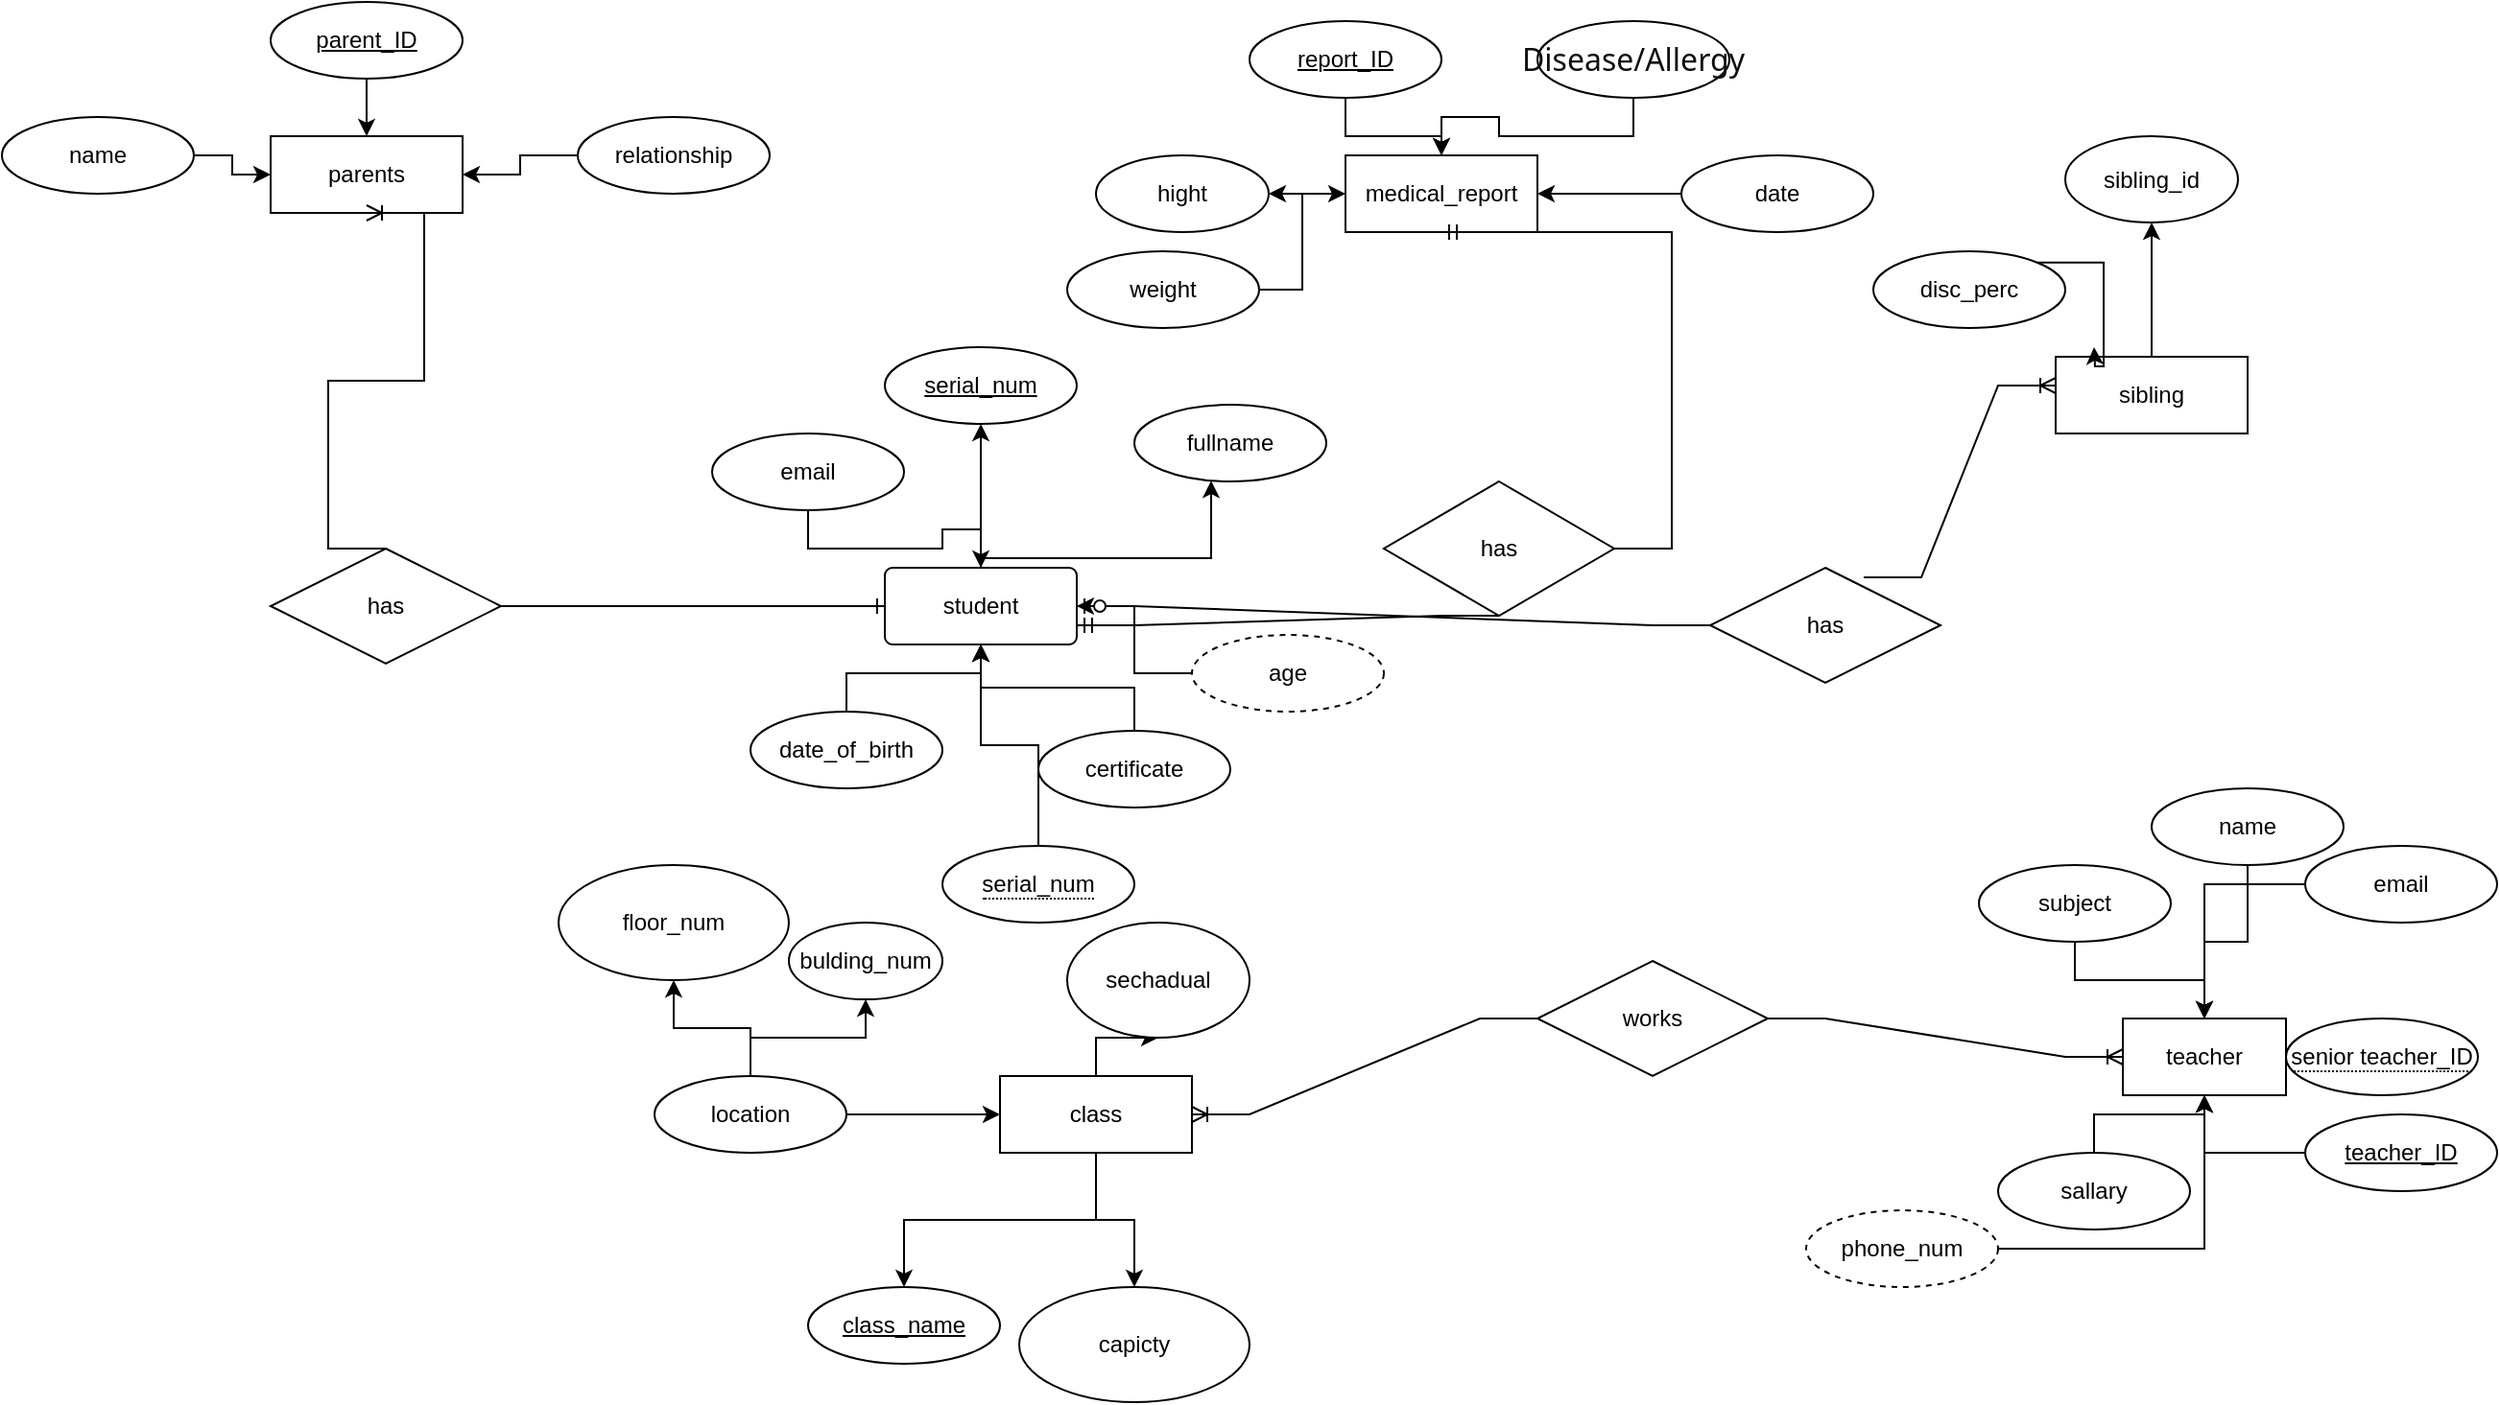 <mxfile version="20.0.0" type="device" pages="4"><diagram id="O2pqwLlBTo6vmTiXsUF3" name="Page-1"><mxGraphModel dx="2448" dy="715" grid="1" gridSize="10" guides="1" tooltips="1" connect="1" arrows="1" fold="1" page="1" pageScale="1" pageWidth="850" pageHeight="1100" math="0" shadow="0"><root><mxCell id="0"/><mxCell id="1" parent="0"/><mxCell id="jnEviYNrwVriBqZRv_yk-6" value="" style="edgeStyle=orthogonalEdgeStyle;rounded=0;orthogonalLoop=1;jettySize=auto;html=1;" edge="1" parent="1" source="jnEviYNrwVriBqZRv_yk-1" target="jnEviYNrwVriBqZRv_yk-4"><mxGeometry relative="1" as="geometry"/></mxCell><mxCell id="jnEviYNrwVriBqZRv_yk-8" value="" style="edgeStyle=orthogonalEdgeStyle;rounded=0;orthogonalLoop=1;jettySize=auto;html=1;" edge="1" parent="1" source="jnEviYNrwVriBqZRv_yk-1" target="jnEviYNrwVriBqZRv_yk-7"><mxGeometry relative="1" as="geometry"><Array as="points"><mxPoint x="180" y="290"/></Array></mxGeometry></mxCell><mxCell id="jnEviYNrwVriBqZRv_yk-1" value="student" style="rounded=1;arcSize=10;whiteSpace=wrap;html=1;align=center;" vertex="1" parent="1"><mxGeometry x="10" y="295" width="100" height="40" as="geometry"/></mxCell><mxCell id="jnEviYNrwVriBqZRv_yk-4" value="serial_num" style="ellipse;whiteSpace=wrap;html=1;align=center;fontStyle=4;" vertex="1" parent="1"><mxGeometry x="10" y="180" width="100" height="40" as="geometry"/></mxCell><mxCell id="jnEviYNrwVriBqZRv_yk-7" value="fullname" style="ellipse;whiteSpace=wrap;html=1;align=center;" vertex="1" parent="1"><mxGeometry x="140" y="210" width="100" height="40" as="geometry"/></mxCell><mxCell id="jnEviYNrwVriBqZRv_yk-11" value="" style="edgeStyle=orthogonalEdgeStyle;rounded=0;orthogonalLoop=1;jettySize=auto;html=1;" edge="1" parent="1" source="jnEviYNrwVriBqZRv_yk-9" target="jnEviYNrwVriBqZRv_yk-10"><mxGeometry relative="1" as="geometry"/></mxCell><mxCell id="jnEviYNrwVriBqZRv_yk-9" value="medical_report" style="whiteSpace=wrap;html=1;align=center;" vertex="1" parent="1"><mxGeometry x="250" y="80" width="100" height="40" as="geometry"/></mxCell><mxCell id="jnEviYNrwVriBqZRv_yk-10" value="hight" style="ellipse;whiteSpace=wrap;html=1;" vertex="1" parent="1"><mxGeometry x="120" y="80" width="90" height="40" as="geometry"/></mxCell><mxCell id="jnEviYNrwVriBqZRv_yk-13" value="" style="edgeStyle=orthogonalEdgeStyle;rounded=0;orthogonalLoop=1;jettySize=auto;html=1;" edge="1" parent="1" source="jnEviYNrwVriBqZRv_yk-12" target="jnEviYNrwVriBqZRv_yk-9"><mxGeometry relative="1" as="geometry"/></mxCell><mxCell id="jnEviYNrwVriBqZRv_yk-12" value="report_ID" style="ellipse;whiteSpace=wrap;html=1;align=center;fontStyle=4;" vertex="1" parent="1"><mxGeometry x="200" y="10" width="100" height="40" as="geometry"/></mxCell><mxCell id="jnEviYNrwVriBqZRv_yk-15" value="" style="edgeStyle=orthogonalEdgeStyle;rounded=0;orthogonalLoop=1;jettySize=auto;html=1;entryX=0;entryY=0.5;entryDx=0;entryDy=0;" edge="1" parent="1" source="jnEviYNrwVriBqZRv_yk-14" target="jnEviYNrwVriBqZRv_yk-9"><mxGeometry relative="1" as="geometry"/></mxCell><mxCell id="jnEviYNrwVriBqZRv_yk-14" value="weight" style="ellipse;whiteSpace=wrap;html=1;align=center;" vertex="1" parent="1"><mxGeometry x="105" y="130" width="100" height="40" as="geometry"/></mxCell><mxCell id="jnEviYNrwVriBqZRv_yk-17" value="" style="edgeStyle=orthogonalEdgeStyle;rounded=0;orthogonalLoop=1;jettySize=auto;html=1;" edge="1" parent="1" source="jnEviYNrwVriBqZRv_yk-16" target="jnEviYNrwVriBqZRv_yk-9"><mxGeometry relative="1" as="geometry"/></mxCell><mxCell id="jnEviYNrwVriBqZRv_yk-16" value="&lt;span style=&quot;color: rgb(15, 15, 15); font-family: Söhne, ui-sans-serif, system-ui, -apple-system, &amp;quot;Segoe UI&amp;quot;, Roboto, Ubuntu, Cantarell, &amp;quot;Noto Sans&amp;quot;, sans-serif, &amp;quot;Helvetica Neue&amp;quot;, Arial, &amp;quot;Apple Color Emoji&amp;quot;, &amp;quot;Segoe UI Emoji&amp;quot;, &amp;quot;Segoe UI Symbol&amp;quot;, &amp;quot;Noto Color Emoji&amp;quot;; font-size: 16px; text-align: left;&quot;&gt;Disease/Allergy&lt;/span&gt;" style="ellipse;whiteSpace=wrap;html=1;align=center;" vertex="1" parent="1"><mxGeometry x="350" y="10" width="100" height="40" as="geometry"/></mxCell><mxCell id="jnEviYNrwVriBqZRv_yk-19" value="" style="edgeStyle=orthogonalEdgeStyle;rounded=0;orthogonalLoop=1;jettySize=auto;html=1;" edge="1" parent="1" source="jnEviYNrwVriBqZRv_yk-18" target="jnEviYNrwVriBqZRv_yk-9"><mxGeometry relative="1" as="geometry"/></mxCell><mxCell id="jnEviYNrwVriBqZRv_yk-18" value="date" style="ellipse;whiteSpace=wrap;html=1;align=center;" vertex="1" parent="1"><mxGeometry x="425" y="80" width="100" height="40" as="geometry"/></mxCell><mxCell id="jnEviYNrwVriBqZRv_yk-20" value="has" style="shape=rhombus;perimeter=rhombusPerimeter;whiteSpace=wrap;html=1;align=center;" vertex="1" parent="1"><mxGeometry x="270" y="250" width="120" height="70" as="geometry"/></mxCell><mxCell id="jnEviYNrwVriBqZRv_yk-33" value="" style="edgeStyle=orthogonalEdgeStyle;rounded=0;orthogonalLoop=1;jettySize=auto;html=1;" edge="1" parent="1" source="jnEviYNrwVriBqZRv_yk-30" target="jnEviYNrwVriBqZRv_yk-1"><mxGeometry relative="1" as="geometry"/></mxCell><mxCell id="jnEviYNrwVriBqZRv_yk-30" value="&lt;span style=&quot;border-bottom: 1px dotted&quot;&gt;serial_num&lt;/span&gt;" style="ellipse;whiteSpace=wrap;html=1;align=center;" vertex="1" parent="1"><mxGeometry x="40" y="440" width="100" height="40" as="geometry"/></mxCell><mxCell id="jnEviYNrwVriBqZRv_yk-38" value="" style="edgeStyle=orthogonalEdgeStyle;rounded=0;orthogonalLoop=1;jettySize=auto;html=1;" edge="1" parent="1" source="jnEviYNrwVriBqZRv_yk-31" target="jnEviYNrwVriBqZRv_yk-1"><mxGeometry relative="1" as="geometry"/></mxCell><mxCell id="jnEviYNrwVriBqZRv_yk-31" value="date_of_birth" style="ellipse;whiteSpace=wrap;html=1;align=center;" vertex="1" parent="1"><mxGeometry x="-60" y="370" width="100" height="40" as="geometry"/></mxCell><mxCell id="jnEviYNrwVriBqZRv_yk-34" value="" style="edgeStyle=orthogonalEdgeStyle;rounded=0;orthogonalLoop=1;jettySize=auto;html=1;" edge="1" parent="1" source="jnEviYNrwVriBqZRv_yk-32" target="jnEviYNrwVriBqZRv_yk-1"><mxGeometry relative="1" as="geometry"/></mxCell><mxCell id="jnEviYNrwVriBqZRv_yk-32" value="age" style="ellipse;whiteSpace=wrap;html=1;align=center;dashed=1;" vertex="1" parent="1"><mxGeometry x="170" y="330" width="100" height="40" as="geometry"/></mxCell><mxCell id="jnEviYNrwVriBqZRv_yk-41" value="" style="edgeStyle=orthogonalEdgeStyle;rounded=0;orthogonalLoop=1;jettySize=auto;html=1;" edge="1" parent="1" source="jnEviYNrwVriBqZRv_yk-39" target="jnEviYNrwVriBqZRv_yk-1"><mxGeometry relative="1" as="geometry"/></mxCell><mxCell id="jnEviYNrwVriBqZRv_yk-39" value="email" style="ellipse;whiteSpace=wrap;html=1;align=center;" vertex="1" parent="1"><mxGeometry x="-80" y="225" width="100" height="40" as="geometry"/></mxCell><mxCell id="jnEviYNrwVriBqZRv_yk-47" value="" style="edgeStyle=orthogonalEdgeStyle;rounded=0;orthogonalLoop=1;jettySize=auto;html=1;" edge="1" parent="1" source="jnEviYNrwVriBqZRv_yk-40" target="jnEviYNrwVriBqZRv_yk-1"><mxGeometry relative="1" as="geometry"/></mxCell><mxCell id="jnEviYNrwVriBqZRv_yk-40" value="certificate" style="ellipse;whiteSpace=wrap;html=1;align=center;" vertex="1" parent="1"><mxGeometry x="90" y="380" width="100" height="40" as="geometry"/></mxCell><mxCell id="jnEviYNrwVriBqZRv_yk-48" value="parents" style="whiteSpace=wrap;html=1;align=center;" vertex="1" parent="1"><mxGeometry x="-310" y="70" width="100" height="40" as="geometry"/></mxCell><mxCell id="jnEviYNrwVriBqZRv_yk-51" value="" style="edgeStyle=orthogonalEdgeStyle;rounded=0;orthogonalLoop=1;jettySize=auto;html=1;" edge="1" parent="1" source="jnEviYNrwVriBqZRv_yk-50" target="jnEviYNrwVriBqZRv_yk-48"><mxGeometry relative="1" as="geometry"/></mxCell><mxCell id="jnEviYNrwVriBqZRv_yk-50" value="parent_ID" style="ellipse;whiteSpace=wrap;html=1;align=center;fontStyle=4;" vertex="1" parent="1"><mxGeometry x="-310" width="100" height="40" as="geometry"/></mxCell><mxCell id="jnEviYNrwVriBqZRv_yk-54" value="" style="edgeStyle=orthogonalEdgeStyle;rounded=0;orthogonalLoop=1;jettySize=auto;html=1;" edge="1" parent="1" source="jnEviYNrwVriBqZRv_yk-52" target="jnEviYNrwVriBqZRv_yk-48"><mxGeometry relative="1" as="geometry"/></mxCell><mxCell id="jnEviYNrwVriBqZRv_yk-52" value="relationship" style="ellipse;whiteSpace=wrap;html=1;align=center;" vertex="1" parent="1"><mxGeometry x="-150" y="60" width="100" height="40" as="geometry"/></mxCell><mxCell id="jnEviYNrwVriBqZRv_yk-55" value="" style="edgeStyle=orthogonalEdgeStyle;rounded=0;orthogonalLoop=1;jettySize=auto;html=1;" edge="1" parent="1" source="jnEviYNrwVriBqZRv_yk-53" target="jnEviYNrwVriBqZRv_yk-48"><mxGeometry relative="1" as="geometry"/></mxCell><mxCell id="jnEviYNrwVriBqZRv_yk-53" value="name" style="ellipse;whiteSpace=wrap;html=1;align=center;" vertex="1" parent="1"><mxGeometry x="-450" y="60" width="100" height="40" as="geometry"/></mxCell><mxCell id="jnEviYNrwVriBqZRv_yk-56" value="teacher" style="whiteSpace=wrap;html=1;align=center;" vertex="1" parent="1"><mxGeometry x="655" y="530" width="85" height="40" as="geometry"/></mxCell><mxCell id="jnEviYNrwVriBqZRv_yk-58" value="" style="edgeStyle=orthogonalEdgeStyle;rounded=0;orthogonalLoop=1;jettySize=auto;html=1;" edge="1" parent="1" source="jnEviYNrwVriBqZRv_yk-57" target="jnEviYNrwVriBqZRv_yk-56"><mxGeometry relative="1" as="geometry"/></mxCell><mxCell id="jnEviYNrwVriBqZRv_yk-57" value="name" style="ellipse;whiteSpace=wrap;html=1;align=center;" vertex="1" parent="1"><mxGeometry x="670" y="410" width="100" height="40" as="geometry"/></mxCell><mxCell id="jnEviYNrwVriBqZRv_yk-60" value="" style="edgeStyle=orthogonalEdgeStyle;rounded=0;orthogonalLoop=1;jettySize=auto;html=1;" edge="1" parent="1" source="jnEviYNrwVriBqZRv_yk-59" target="jnEviYNrwVriBqZRv_yk-56"><mxGeometry relative="1" as="geometry"/></mxCell><mxCell id="jnEviYNrwVriBqZRv_yk-59" value="subject" style="ellipse;whiteSpace=wrap;html=1;align=center;" vertex="1" parent="1"><mxGeometry x="580" y="450" width="100" height="40" as="geometry"/></mxCell><mxCell id="jnEviYNrwVriBqZRv_yk-62" value="" style="edgeStyle=orthogonalEdgeStyle;rounded=0;orthogonalLoop=1;jettySize=auto;html=1;" edge="1" parent="1" source="jnEviYNrwVriBqZRv_yk-61" target="jnEviYNrwVriBqZRv_yk-56"><mxGeometry relative="1" as="geometry"/></mxCell><mxCell id="jnEviYNrwVriBqZRv_yk-61" value="email" style="ellipse;whiteSpace=wrap;html=1;align=center;" vertex="1" parent="1"><mxGeometry x="750" y="440" width="100" height="40" as="geometry"/></mxCell><mxCell id="jnEviYNrwVriBqZRv_yk-64" value="" style="edgeStyle=orthogonalEdgeStyle;rounded=0;orthogonalLoop=1;jettySize=auto;html=1;" edge="1" parent="1" source="jnEviYNrwVriBqZRv_yk-63" target="jnEviYNrwVriBqZRv_yk-56"><mxGeometry relative="1" as="geometry"/></mxCell><mxCell id="jnEviYNrwVriBqZRv_yk-63" value="teacher_ID" style="ellipse;whiteSpace=wrap;html=1;align=center;fontStyle=4;" vertex="1" parent="1"><mxGeometry x="750" y="580" width="100" height="40" as="geometry"/></mxCell><mxCell id="jnEviYNrwVriBqZRv_yk-67" value="" style="edgeStyle=orthogonalEdgeStyle;rounded=0;orthogonalLoop=1;jettySize=auto;html=1;" edge="1" parent="1" source="jnEviYNrwVriBqZRv_yk-65" target="jnEviYNrwVriBqZRv_yk-56"><mxGeometry relative="1" as="geometry"/></mxCell><mxCell id="jnEviYNrwVriBqZRv_yk-65" value="sallary" style="ellipse;whiteSpace=wrap;html=1;align=center;" vertex="1" parent="1"><mxGeometry x="590" y="600" width="100" height="40" as="geometry"/></mxCell><mxCell id="jnEviYNrwVriBqZRv_yk-69" value="" style="edgeStyle=orthogonalEdgeStyle;rounded=0;orthogonalLoop=1;jettySize=auto;html=1;" edge="1" parent="1" source="jnEviYNrwVriBqZRv_yk-68" target="jnEviYNrwVriBqZRv_yk-56"><mxGeometry relative="1" as="geometry"/></mxCell><mxCell id="jnEviYNrwVriBqZRv_yk-68" value="phone_num" style="ellipse;whiteSpace=wrap;html=1;align=center;dashed=1;" vertex="1" parent="1"><mxGeometry x="490" y="630" width="100" height="40" as="geometry"/></mxCell><mxCell id="jnEviYNrwVriBqZRv_yk-78" value="" style="edgeStyle=orthogonalEdgeStyle;rounded=0;orthogonalLoop=1;jettySize=auto;html=1;" edge="1" parent="1" source="jnEviYNrwVriBqZRv_yk-70" target="jnEviYNrwVriBqZRv_yk-77"><mxGeometry relative="1" as="geometry"/></mxCell><mxCell id="jnEviYNrwVriBqZRv_yk-92" value="" style="edgeStyle=orthogonalEdgeStyle;rounded=0;orthogonalLoop=1;jettySize=auto;html=1;" edge="1" parent="1" source="jnEviYNrwVriBqZRv_yk-70" target="jnEviYNrwVriBqZRv_yk-91"><mxGeometry relative="1" as="geometry"/></mxCell><mxCell id="jnEviYNrwVriBqZRv_yk-95" value="" style="edgeStyle=orthogonalEdgeStyle;rounded=0;orthogonalLoop=1;jettySize=auto;html=1;" edge="1" parent="1" source="jnEviYNrwVriBqZRv_yk-70" target="jnEviYNrwVriBqZRv_yk-94"><mxGeometry relative="1" as="geometry"/></mxCell><mxCell id="jnEviYNrwVriBqZRv_yk-70" value="class" style="whiteSpace=wrap;html=1;align=center;" vertex="1" parent="1"><mxGeometry x="70" y="560" width="100" height="40" as="geometry"/></mxCell><mxCell id="jnEviYNrwVriBqZRv_yk-73" value="" style="edgeStyle=orthogonalEdgeStyle;rounded=0;orthogonalLoop=1;jettySize=auto;html=1;" edge="1" parent="1" source="jnEviYNrwVriBqZRv_yk-71" target="jnEviYNrwVriBqZRv_yk-72"><mxGeometry relative="1" as="geometry"/></mxCell><mxCell id="jnEviYNrwVriBqZRv_yk-75" value="" style="edgeStyle=orthogonalEdgeStyle;rounded=0;orthogonalLoop=1;jettySize=auto;html=1;" edge="1" parent="1" source="jnEviYNrwVriBqZRv_yk-71" target="jnEviYNrwVriBqZRv_yk-74"><mxGeometry relative="1" as="geometry"/></mxCell><mxCell id="jnEviYNrwVriBqZRv_yk-76" value="" style="edgeStyle=orthogonalEdgeStyle;rounded=0;orthogonalLoop=1;jettySize=auto;html=1;" edge="1" parent="1" source="jnEviYNrwVriBqZRv_yk-71" target="jnEviYNrwVriBqZRv_yk-70"><mxGeometry relative="1" as="geometry"/></mxCell><mxCell id="jnEviYNrwVriBqZRv_yk-71" value="location" style="ellipse;whiteSpace=wrap;html=1;align=center;" vertex="1" parent="1"><mxGeometry x="-110" y="560" width="100" height="40" as="geometry"/></mxCell><mxCell id="jnEviYNrwVriBqZRv_yk-72" value="bulding_num" style="ellipse;whiteSpace=wrap;html=1;" vertex="1" parent="1"><mxGeometry x="-40" y="480" width="80" height="40" as="geometry"/></mxCell><mxCell id="jnEviYNrwVriBqZRv_yk-74" value="floor_num" style="ellipse;whiteSpace=wrap;html=1;" vertex="1" parent="1"><mxGeometry x="-160" y="450" width="120" height="60" as="geometry"/></mxCell><mxCell id="jnEviYNrwVriBqZRv_yk-77" value="class_name" style="ellipse;whiteSpace=wrap;html=1;align=center;fontStyle=4;" vertex="1" parent="1"><mxGeometry x="-30" y="670" width="100" height="40" as="geometry"/></mxCell><mxCell id="jnEviYNrwVriBqZRv_yk-91" value="capicty" style="ellipse;whiteSpace=wrap;html=1;" vertex="1" parent="1"><mxGeometry x="80" y="670" width="120" height="60" as="geometry"/></mxCell><mxCell id="jnEviYNrwVriBqZRv_yk-94" value="sechadual" style="ellipse;whiteSpace=wrap;html=1;" vertex="1" parent="1"><mxGeometry x="105" y="480" width="95" height="60" as="geometry"/></mxCell><mxCell id="jnEviYNrwVriBqZRv_yk-97" value="" style="edgeStyle=entityRelationEdgeStyle;fontSize=12;html=1;endArrow=ERmandOne;rounded=0;entryX=1;entryY=0.75;entryDx=0;entryDy=0;exitX=0.5;exitY=1;exitDx=0;exitDy=0;" edge="1" parent="1" source="jnEviYNrwVriBqZRv_yk-20" target="jnEviYNrwVriBqZRv_yk-1"><mxGeometry width="100" height="100" relative="1" as="geometry"><mxPoint x="240" y="380" as="sourcePoint"/><mxPoint x="290" y="300" as="targetPoint"/></mxGeometry></mxCell><mxCell id="jnEviYNrwVriBqZRv_yk-103" value="" style="edgeStyle=entityRelationEdgeStyle;fontSize=12;html=1;endArrow=ERmandOne;rounded=0;entryX=0.5;entryY=1;entryDx=0;entryDy=0;" edge="1" parent="1" source="jnEviYNrwVriBqZRv_yk-20" target="jnEviYNrwVriBqZRv_yk-9"><mxGeometry width="100" height="100" relative="1" as="geometry"><mxPoint x="350" y="250" as="sourcePoint"/><mxPoint x="450" y="150" as="targetPoint"/></mxGeometry></mxCell><mxCell id="jnEviYNrwVriBqZRv_yk-105" value="has" style="shape=rhombus;perimeter=rhombusPerimeter;whiteSpace=wrap;html=1;align=center;" vertex="1" parent="1"><mxGeometry x="-310" y="285" width="120" height="60" as="geometry"/></mxCell><mxCell id="jnEviYNrwVriBqZRv_yk-106" value="" style="edgeStyle=entityRelationEdgeStyle;fontSize=12;html=1;endArrow=ERone;endFill=1;rounded=0;entryX=0;entryY=0.5;entryDx=0;entryDy=0;exitX=1;exitY=0.5;exitDx=0;exitDy=0;" edge="1" parent="1" source="jnEviYNrwVriBqZRv_yk-105" target="jnEviYNrwVriBqZRv_yk-1"><mxGeometry width="100" height="100" relative="1" as="geometry"><mxPoint x="-190" y="410" as="sourcePoint"/><mxPoint x="-90" y="310" as="targetPoint"/></mxGeometry></mxCell><mxCell id="jnEviYNrwVriBqZRv_yk-107" value="" style="edgeStyle=entityRelationEdgeStyle;fontSize=12;html=1;endArrow=ERoneToMany;rounded=0;entryX=0.5;entryY=1;entryDx=0;entryDy=0;exitX=0.5;exitY=0;exitDx=0;exitDy=0;" edge="1" parent="1" source="jnEviYNrwVriBqZRv_yk-105" target="jnEviYNrwVriBqZRv_yk-48"><mxGeometry width="100" height="100" relative="1" as="geometry"><mxPoint x="-320" y="260" as="sourcePoint"/><mxPoint x="-220" y="160" as="targetPoint"/></mxGeometry></mxCell><mxCell id="jnEviYNrwVriBqZRv_yk-108" value="works" style="shape=rhombus;perimeter=rhombusPerimeter;whiteSpace=wrap;html=1;align=center;" vertex="1" parent="1"><mxGeometry x="350" y="500" width="120" height="60" as="geometry"/></mxCell><mxCell id="jnEviYNrwVriBqZRv_yk-109" value="" style="edgeStyle=entityRelationEdgeStyle;fontSize=12;html=1;endArrow=ERoneToMany;rounded=0;entryX=0;entryY=0.5;entryDx=0;entryDy=0;exitX=1;exitY=0.5;exitDx=0;exitDy=0;" edge="1" parent="1" source="jnEviYNrwVriBqZRv_yk-108" target="jnEviYNrwVriBqZRv_yk-56"><mxGeometry width="100" height="100" relative="1" as="geometry"><mxPoint x="525" y="571.6" as="sourcePoint"/><mxPoint x="585" y="540.0" as="targetPoint"/></mxGeometry></mxCell><mxCell id="jnEviYNrwVriBqZRv_yk-110" value="" style="edgeStyle=entityRelationEdgeStyle;fontSize=12;html=1;endArrow=ERoneToMany;rounded=0;entryX=1;entryY=0.5;entryDx=0;entryDy=0;" edge="1" parent="1" source="jnEviYNrwVriBqZRv_yk-108" target="jnEviYNrwVriBqZRv_yk-70"><mxGeometry width="100" height="100" relative="1" as="geometry"><mxPoint x="200" y="640" as="sourcePoint"/><mxPoint x="300" y="540" as="targetPoint"/></mxGeometry></mxCell><mxCell id="jnEviYNrwVriBqZRv_yk-113" value="" style="edgeStyle=orthogonalEdgeStyle;rounded=0;orthogonalLoop=1;jettySize=auto;html=1;" edge="1" parent="1" source="jnEviYNrwVriBqZRv_yk-111" target="jnEviYNrwVriBqZRv_yk-112"><mxGeometry relative="1" as="geometry"/></mxCell><mxCell id="jnEviYNrwVriBqZRv_yk-111" value="sibling" style="whiteSpace=wrap;html=1;align=center;" vertex="1" parent="1"><mxGeometry x="620" y="185" width="100" height="40" as="geometry"/></mxCell><mxCell id="jnEviYNrwVriBqZRv_yk-112" value="sibling_id" style="ellipse;whiteSpace=wrap;html=1;" vertex="1" parent="1"><mxGeometry x="625" y="70" width="90" height="45" as="geometry"/></mxCell><mxCell id="jnEviYNrwVriBqZRv_yk-116" style="edgeStyle=orthogonalEdgeStyle;rounded=0;orthogonalLoop=1;jettySize=auto;html=1;exitX=1;exitY=0;exitDx=0;exitDy=0;" edge="1" parent="1" source="jnEviYNrwVriBqZRv_yk-114"><mxGeometry relative="1" as="geometry"><mxPoint x="640" y="180" as="targetPoint"/></mxGeometry></mxCell><mxCell id="jnEviYNrwVriBqZRv_yk-114" value="disc_perc" style="ellipse;whiteSpace=wrap;html=1;align=center;" vertex="1" parent="1"><mxGeometry x="525" y="130" width="100" height="40" as="geometry"/></mxCell><mxCell id="jnEviYNrwVriBqZRv_yk-117" value="has" style="shape=rhombus;perimeter=rhombusPerimeter;whiteSpace=wrap;html=1;align=center;" vertex="1" parent="1"><mxGeometry x="440" y="295" width="120" height="60" as="geometry"/></mxCell><mxCell id="jnEviYNrwVriBqZRv_yk-119" value="" style="edgeStyle=entityRelationEdgeStyle;fontSize=12;html=1;endArrow=ERzeroToOne;endFill=1;rounded=0;entryX=1;entryY=0.5;entryDx=0;entryDy=0;exitX=0;exitY=0.5;exitDx=0;exitDy=0;" edge="1" parent="1" source="jnEviYNrwVriBqZRv_yk-117" target="jnEviYNrwVriBqZRv_yk-1"><mxGeometry width="100" height="100" relative="1" as="geometry"><mxPoint x="310" y="445" as="sourcePoint"/><mxPoint x="410" y="345" as="targetPoint"/></mxGeometry></mxCell><mxCell id="jnEviYNrwVriBqZRv_yk-120" value="" style="edgeStyle=entityRelationEdgeStyle;fontSize=12;html=1;endArrow=ERoneToMany;rounded=0;" edge="1" parent="1"><mxGeometry width="100" height="100" relative="1" as="geometry"><mxPoint x="520" y="300" as="sourcePoint"/><mxPoint x="620" y="200" as="targetPoint"/></mxGeometry></mxCell><mxCell id="jnEviYNrwVriBqZRv_yk-122" value="&lt;span style=&quot;border-bottom: 1px dotted&quot;&gt;senior teacher_ID&lt;/span&gt;" style="ellipse;whiteSpace=wrap;html=1;align=center;" vertex="1" parent="1"><mxGeometry x="740" y="530" width="100" height="40" as="geometry"/></mxCell></root></mxGraphModel></diagram><diagram id="M6lwmj9KP-_Tq9nTnlie" name="Page-2"><mxGraphModel dx="1633" dy="1966" grid="1" gridSize="10" guides="1" tooltips="1" connect="1" arrows="1" fold="1" page="1" pageScale="1" pageWidth="850" pageHeight="1100" math="0" shadow="0"><root><mxCell id="0"/><mxCell id="1" parent="0"/><mxCell id="F4jt4cCQFwn-0T2SK7gD-7" value="" style="edgeStyle=orthogonalEdgeStyle;rounded=0;orthogonalLoop=1;jettySize=auto;html=1;" edge="1" parent="1" source="F4jt4cCQFwn-0T2SK7gD-1" target="F4jt4cCQFwn-0T2SK7gD-6"><mxGeometry relative="1" as="geometry"/></mxCell><mxCell id="F4jt4cCQFwn-0T2SK7gD-9" value="" style="edgeStyle=orthogonalEdgeStyle;rounded=0;orthogonalLoop=1;jettySize=auto;html=1;" edge="1" parent="1" source="F4jt4cCQFwn-0T2SK7gD-1" target="F4jt4cCQFwn-0T2SK7gD-8"><mxGeometry relative="1" as="geometry"/></mxCell><mxCell id="F4jt4cCQFwn-0T2SK7gD-11" value="" style="edgeStyle=orthogonalEdgeStyle;rounded=0;orthogonalLoop=1;jettySize=auto;html=1;" edge="1" parent="1" source="F4jt4cCQFwn-0T2SK7gD-1" target="F4jt4cCQFwn-0T2SK7gD-10"><mxGeometry relative="1" as="geometry"/></mxCell><mxCell id="F4jt4cCQFwn-0T2SK7gD-1" value="branch" style="rounded=1;arcSize=10;whiteSpace=wrap;html=1;align=center;" vertex="1" parent="1"><mxGeometry x="-250" y="-10" width="100" height="40" as="geometry"/></mxCell><mxCell id="F4jt4cCQFwn-0T2SK7gD-6" value="locaton" style="ellipse;whiteSpace=wrap;html=1;rounded=1;arcSize=10;" vertex="1" parent="1"><mxGeometry x="-260" y="-110" width="120" height="60" as="geometry"/></mxCell><mxCell id="F4jt4cCQFwn-0T2SK7gD-8" value="branch_ID" style="ellipse;whiteSpace=wrap;html=1;align=center;fontStyle=4;" vertex="1" parent="1"><mxGeometry x="-380" y="-10" width="100" height="40" as="geometry"/></mxCell><mxCell id="F4jt4cCQFwn-0T2SK7gD-10" value="phone_num" style="ellipse;whiteSpace=wrap;html=1;align=center;" vertex="1" parent="1"><mxGeometry x="-310" y="60" width="100" height="40" as="geometry"/></mxCell><mxCell id="F4jt4cCQFwn-0T2SK7gD-12" value="staff" style="rounded=1;arcSize=10;whiteSpace=wrap;html=1;align=center;" vertex="1" parent="1"><mxGeometry x="410" y="60" width="100" height="40" as="geometry"/></mxCell><mxCell id="F4jt4cCQFwn-0T2SK7gD-26" value="" style="edgeStyle=orthogonalEdgeStyle;rounded=0;orthogonalLoop=1;jettySize=auto;html=1;" edge="1" parent="1" source="F4jt4cCQFwn-0T2SK7gD-13" target="F4jt4cCQFwn-0T2SK7gD-12"><mxGeometry relative="1" as="geometry"/></mxCell><mxCell id="F4jt4cCQFwn-0T2SK7gD-13" value="fullname" style="ellipse;whiteSpace=wrap;html=1;align=center;" vertex="1" parent="1"><mxGeometry x="560" y="-30" width="100" height="40" as="geometry"/></mxCell><mxCell id="F4jt4cCQFwn-0T2SK7gD-25" value="" style="edgeStyle=orthogonalEdgeStyle;rounded=0;orthogonalLoop=1;jettySize=auto;html=1;" edge="1" parent="1" source="F4jt4cCQFwn-0T2SK7gD-14" target="F4jt4cCQFwn-0T2SK7gD-12"><mxGeometry relative="1" as="geometry"/></mxCell><mxCell id="F4jt4cCQFwn-0T2SK7gD-14" value="employee_ID" style="ellipse;whiteSpace=wrap;html=1;align=center;fontStyle=4;" vertex="1" parent="1"><mxGeometry x="300" y="-30" width="100" height="40" as="geometry"/></mxCell><mxCell id="F4jt4cCQFwn-0T2SK7gD-24" value="" style="edgeStyle=orthogonalEdgeStyle;rounded=0;orthogonalLoop=1;jettySize=auto;html=1;" edge="1" parent="1" source="F4jt4cCQFwn-0T2SK7gD-15" target="F4jt4cCQFwn-0T2SK7gD-12"><mxGeometry relative="1" as="geometry"/></mxCell><mxCell id="F4jt4cCQFwn-0T2SK7gD-15" value="age" style="ellipse;whiteSpace=wrap;html=1;align=center;" vertex="1" parent="1"><mxGeometry x="270" y="10" width="100" height="40" as="geometry"/></mxCell><mxCell id="F4jt4cCQFwn-0T2SK7gD-18" value="" style="edgeStyle=orthogonalEdgeStyle;rounded=0;orthogonalLoop=1;jettySize=auto;html=1;" edge="1" parent="1" source="F4jt4cCQFwn-0T2SK7gD-16" target="F4jt4cCQFwn-0T2SK7gD-17"><mxGeometry relative="1" as="geometry"/></mxCell><mxCell id="F4jt4cCQFwn-0T2SK7gD-21" value="" style="edgeStyle=orthogonalEdgeStyle;rounded=0;orthogonalLoop=1;jettySize=auto;html=1;" edge="1" parent="1" source="F4jt4cCQFwn-0T2SK7gD-16" target="F4jt4cCQFwn-0T2SK7gD-20"><mxGeometry relative="1" as="geometry"/></mxCell><mxCell id="F4jt4cCQFwn-0T2SK7gD-23" value="" style="edgeStyle=orthogonalEdgeStyle;rounded=0;orthogonalLoop=1;jettySize=auto;html=1;" edge="1" parent="1" source="F4jt4cCQFwn-0T2SK7gD-16" target="F4jt4cCQFwn-0T2SK7gD-12"><mxGeometry relative="1" as="geometry"/></mxCell><mxCell id="F4jt4cCQFwn-0T2SK7gD-16" value="address" style="ellipse;whiteSpace=wrap;html=1;align=center;" vertex="1" parent="1"><mxGeometry x="430" y="-60" width="100" height="40" as="geometry"/></mxCell><mxCell id="F4jt4cCQFwn-0T2SK7gD-17" value="city" style="ellipse;whiteSpace=wrap;html=1;" vertex="1" parent="1"><mxGeometry x="310" y="-95" width="100" height="50" as="geometry"/></mxCell><mxCell id="F4jt4cCQFwn-0T2SK7gD-20" value="region" style="ellipse;whiteSpace=wrap;html=1;align=center;" vertex="1" parent="1"><mxGeometry x="490" y="-110" width="100" height="40" as="geometry"/></mxCell><mxCell id="F4jt4cCQFwn-0T2SK7gD-30" value="" style="edgeStyle=orthogonalEdgeStyle;rounded=0;orthogonalLoop=1;jettySize=auto;html=1;entryX=1;entryY=0.25;entryDx=0;entryDy=0;" edge="1" parent="1" source="F4jt4cCQFwn-0T2SK7gD-27" target="F4jt4cCQFwn-0T2SK7gD-12"><mxGeometry relative="1" as="geometry"/></mxCell><mxCell id="F4jt4cCQFwn-0T2SK7gD-27" value="role" style="ellipse;whiteSpace=wrap;html=1;align=center;" vertex="1" parent="1"><mxGeometry x="680" width="100" height="40" as="geometry"/></mxCell><mxCell id="F4jt4cCQFwn-0T2SK7gD-29" value="" style="edgeStyle=orthogonalEdgeStyle;rounded=0;orthogonalLoop=1;jettySize=auto;html=1;" edge="1" parent="1" source="F4jt4cCQFwn-0T2SK7gD-28" target="F4jt4cCQFwn-0T2SK7gD-12"><mxGeometry relative="1" as="geometry"/></mxCell><mxCell id="F4jt4cCQFwn-0T2SK7gD-28" value="joining_date" style="ellipse;whiteSpace=wrap;html=1;align=center;" vertex="1" parent="1"><mxGeometry x="580" y="40" width="100" height="40" as="geometry"/></mxCell><mxCell id="F4jt4cCQFwn-0T2SK7gD-32" value="" style="edgeStyle=orthogonalEdgeStyle;rounded=0;orthogonalLoop=1;jettySize=auto;html=1;" edge="1" parent="1" source="F4jt4cCQFwn-0T2SK7gD-31" target="F4jt4cCQFwn-0T2SK7gD-12"><mxGeometry relative="1" as="geometry"/></mxCell><mxCell id="F4jt4cCQFwn-0T2SK7gD-31" value="sallary" style="ellipse;whiteSpace=wrap;html=1;align=center;" vertex="1" parent="1"><mxGeometry x="580" y="-150" width="100" height="40" as="geometry"/></mxCell><mxCell id="F4jt4cCQFwn-0T2SK7gD-33" value="customer_code" style="ellipse;whiteSpace=wrap;html=1;align=center;fontStyle=4;" vertex="1" parent="1"><mxGeometry x="380" y="220" width="100" height="40" as="geometry"/></mxCell><mxCell id="F4jt4cCQFwn-0T2SK7gD-39" value="" style="edgeStyle=orthogonalEdgeStyle;rounded=0;orthogonalLoop=1;jettySize=auto;html=1;" edge="1" parent="1" source="F4jt4cCQFwn-0T2SK7gD-35" target="F4jt4cCQFwn-0T2SK7gD-33"><mxGeometry relative="1" as="geometry"/></mxCell><mxCell id="F4jt4cCQFwn-0T2SK7gD-35" value="customer" style="rounded=1;arcSize=10;whiteSpace=wrap;html=1;align=center;" vertex="1" parent="1"><mxGeometry x="390" y="320" width="100" height="40" as="geometry"/></mxCell><mxCell id="F4jt4cCQFwn-0T2SK7gD-41" style="edgeStyle=orthogonalEdgeStyle;rounded=0;orthogonalLoop=1;jettySize=auto;html=1;exitX=0.5;exitY=1;exitDx=0;exitDy=0;entryX=1;entryY=0.5;entryDx=0;entryDy=0;" edge="1" parent="1" source="F4jt4cCQFwn-0T2SK7gD-36" target="F4jt4cCQFwn-0T2SK7gD-35"><mxGeometry relative="1" as="geometry"/></mxCell><mxCell id="F4jt4cCQFwn-0T2SK7gD-36" value="name" style="ellipse;whiteSpace=wrap;html=1;align=center;" vertex="1" parent="1"><mxGeometry x="590" y="250" width="100" height="40" as="geometry"/></mxCell><mxCell id="F4jt4cCQFwn-0T2SK7gD-40" value="" style="edgeStyle=orthogonalEdgeStyle;rounded=0;orthogonalLoop=1;jettySize=auto;html=1;" edge="1" parent="1" source="F4jt4cCQFwn-0T2SK7gD-38" target="F4jt4cCQFwn-0T2SK7gD-35"><mxGeometry relative="1" as="geometry"/></mxCell><mxCell id="F4jt4cCQFwn-0T2SK7gD-38" value="contact_number" style="ellipse;shape=doubleEllipse;margin=3;whiteSpace=wrap;html=1;align=center;" vertex="1" parent="1"><mxGeometry x="490" y="220" width="100" height="40" as="geometry"/></mxCell><mxCell id="F4jt4cCQFwn-0T2SK7gD-42" value="menu_item" style="whiteSpace=wrap;html=1;align=center;" vertex="1" parent="1"><mxGeometry x="100" y="-110" width="100" height="40" as="geometry"/></mxCell><mxCell id="F4jt4cCQFwn-0T2SK7gD-48" value="" style="edgeStyle=orthogonalEdgeStyle;rounded=0;orthogonalLoop=1;jettySize=auto;html=1;" edge="1" parent="1" source="F4jt4cCQFwn-0T2SK7gD-43" target="F4jt4cCQFwn-0T2SK7gD-42"><mxGeometry relative="1" as="geometry"/></mxCell><mxCell id="F4jt4cCQFwn-0T2SK7gD-43" value="item&lt;br&gt;_code" style="ellipse;whiteSpace=wrap;html=1;align=center;fontStyle=4;" vertex="1" parent="1"><mxGeometry x="100" y="-170" width="100" height="30" as="geometry"/></mxCell><mxCell id="F4jt4cCQFwn-0T2SK7gD-52" value="" style="edgeStyle=orthogonalEdgeStyle;rounded=0;orthogonalLoop=1;jettySize=auto;html=1;" edge="1" parent="1" source="F4jt4cCQFwn-0T2SK7gD-44" target="F4jt4cCQFwn-0T2SK7gD-42"><mxGeometry relative="1" as="geometry"/></mxCell><mxCell id="F4jt4cCQFwn-0T2SK7gD-44" value="item_name" style="ellipse;whiteSpace=wrap;html=1;align=center;" vertex="1" parent="1"><mxGeometry x="190" y="-190" width="100" height="40" as="geometry"/></mxCell><mxCell id="F4jt4cCQFwn-0T2SK7gD-50" value="" style="edgeStyle=orthogonalEdgeStyle;rounded=0;orthogonalLoop=1;jettySize=auto;html=1;" edge="1" parent="1" source="F4jt4cCQFwn-0T2SK7gD-45" target="F4jt4cCQFwn-0T2SK7gD-42"><mxGeometry relative="1" as="geometry"/></mxCell><mxCell id="F4jt4cCQFwn-0T2SK7gD-45" value="unite_price" style="ellipse;whiteSpace=wrap;html=1;align=center;" vertex="1" parent="1"><mxGeometry x="-10" y="-150" width="100" height="40" as="geometry"/></mxCell><mxCell id="F4jt4cCQFwn-0T2SK7gD-49" value="" style="edgeStyle=orthogonalEdgeStyle;rounded=0;orthogonalLoop=1;jettySize=auto;html=1;" edge="1" parent="1" source="F4jt4cCQFwn-0T2SK7gD-46" target="F4jt4cCQFwn-0T2SK7gD-42"><mxGeometry relative="1" as="geometry"/></mxCell><mxCell id="F4jt4cCQFwn-0T2SK7gD-46" value="item_category" style="ellipse;whiteSpace=wrap;html=1;align=center;" vertex="1" parent="1"><mxGeometry x="-50" y="-110" width="100" height="40" as="geometry"/></mxCell><mxCell id="F4jt4cCQFwn-0T2SK7gD-63" value="" style="edgeStyle=orthogonalEdgeStyle;rounded=0;orthogonalLoop=1;jettySize=auto;html=1;" edge="1" parent="1" source="F4jt4cCQFwn-0T2SK7gD-54" target="F4jt4cCQFwn-0T2SK7gD-60"><mxGeometry relative="1" as="geometry"><mxPoint x="-270" y="245" as="sourcePoint"/></mxGeometry></mxCell><mxCell id="F4jt4cCQFwn-0T2SK7gD-54" value="order" style="rounded=1;arcSize=10;whiteSpace=wrap;html=1;align=center;" vertex="1" parent="1"><mxGeometry x="-300" y="265" width="100" height="40" as="geometry"/></mxCell><mxCell id="F4jt4cCQFwn-0T2SK7gD-66" value="" style="edgeStyle=orthogonalEdgeStyle;rounded=0;orthogonalLoop=1;jettySize=auto;html=1;" edge="1" parent="1" source="F4jt4cCQFwn-0T2SK7gD-55"><mxGeometry relative="1" as="geometry"><mxPoint x="-220" y="265" as="targetPoint"/></mxGeometry></mxCell><mxCell id="F4jt4cCQFwn-0T2SK7gD-55" value="order_ID" style="ellipse;whiteSpace=wrap;html=1;align=center;fontStyle=4;" vertex="1" parent="1"><mxGeometry x="-360" y="125" width="100" height="40" as="geometry"/></mxCell><mxCell id="F4jt4cCQFwn-0T2SK7gD-68" value="" style="edgeStyle=orthogonalEdgeStyle;rounded=0;orthogonalLoop=1;jettySize=auto;html=1;entryX=1;entryY=0.5;entryDx=0;entryDy=0;" edge="1" parent="1" target="F4jt4cCQFwn-0T2SK7gD-54"><mxGeometry relative="1" as="geometry"><mxPoint x="-180" y="195" as="sourcePoint"/><mxPoint x="-220" y="225" as="targetPoint"/></mxGeometry></mxCell><mxCell id="F4jt4cCQFwn-0T2SK7gD-57" value="desired_address" style="ellipse;whiteSpace=wrap;html=1;align=center;" vertex="1" parent="1"><mxGeometry x="-160" y="310" width="100" height="40" as="geometry"/></mxCell><mxCell id="F4jt4cCQFwn-0T2SK7gD-69" value="" style="edgeStyle=orthogonalEdgeStyle;rounded=0;orthogonalLoop=1;jettySize=auto;html=1;" edge="1" parent="1" source="F4jt4cCQFwn-0T2SK7gD-58"><mxGeometry relative="1" as="geometry"><mxPoint x="-320" y="225" as="targetPoint"/></mxGeometry></mxCell><mxCell id="F4jt4cCQFwn-0T2SK7gD-58" value="total_bill" style="ellipse;whiteSpace=wrap;html=1;align=center;" vertex="1" parent="1"><mxGeometry x="-460" y="235" width="100" height="40" as="geometry"/></mxCell><mxCell id="F4jt4cCQFwn-0T2SK7gD-67" value="" style="edgeStyle=orthogonalEdgeStyle;rounded=0;orthogonalLoop=1;jettySize=auto;html=1;entryX=0.25;entryY=0;entryDx=0;entryDy=0;" edge="1" parent="1" source="F4jt4cCQFwn-0T2SK7gD-59" target="F4jt4cCQFwn-0T2SK7gD-54"><mxGeometry relative="1" as="geometry"><mxPoint x="-270" y="245" as="targetPoint"/></mxGeometry></mxCell><mxCell id="F4jt4cCQFwn-0T2SK7gD-59" value="date" style="ellipse;whiteSpace=wrap;html=1;align=center;" vertex="1" parent="1"><mxGeometry x="-470" y="105" width="100" height="40" as="geometry"/></mxCell><mxCell id="F4jt4cCQFwn-0T2SK7gD-60" value="time" style="ellipse;whiteSpace=wrap;html=1;align=center;" vertex="1" parent="1"><mxGeometry x="-280" y="115" width="100" height="40" as="geometry"/></mxCell><mxCell id="F4jt4cCQFwn-0T2SK7gD-70" value="order_item" style="whiteSpace=wrap;html=1;align=center;" vertex="1" parent="1"><mxGeometry x="-340" y="505" width="100" height="40" as="geometry"/></mxCell><mxCell id="F4jt4cCQFwn-0T2SK7gD-74" value="" style="edgeStyle=orthogonalEdgeStyle;rounded=0;orthogonalLoop=1;jettySize=auto;html=1;" edge="1" parent="1" source="F4jt4cCQFwn-0T2SK7gD-71" target="F4jt4cCQFwn-0T2SK7gD-70"><mxGeometry relative="1" as="geometry"/></mxCell><mxCell id="F4jt4cCQFwn-0T2SK7gD-71" value="order_ID" style="ellipse;whiteSpace=wrap;html=1;align=center;fontStyle=4;" vertex="1" parent="1"><mxGeometry x="-495" y="485" width="100" height="40" as="geometry"/></mxCell><mxCell id="F4jt4cCQFwn-0T2SK7gD-76" value="" style="edgeStyle=orthogonalEdgeStyle;rounded=0;orthogonalLoop=1;jettySize=auto;html=1;" edge="1" parent="1" source="F4jt4cCQFwn-0T2SK7gD-75" target="F4jt4cCQFwn-0T2SK7gD-70"><mxGeometry relative="1" as="geometry"/></mxCell><mxCell id="F4jt4cCQFwn-0T2SK7gD-75" value="item_Code" style="ellipse;whiteSpace=wrap;html=1;align=center;" vertex="1" parent="1"><mxGeometry x="-445" y="565" width="100" height="40" as="geometry"/></mxCell><mxCell id="F4jt4cCQFwn-0T2SK7gD-78" value="" style="edgeStyle=orthogonalEdgeStyle;rounded=0;orthogonalLoop=1;jettySize=auto;html=1;" edge="1" parent="1" source="F4jt4cCQFwn-0T2SK7gD-77" target="F4jt4cCQFwn-0T2SK7gD-70"><mxGeometry relative="1" as="geometry"/></mxCell><mxCell id="F4jt4cCQFwn-0T2SK7gD-77" value="quantity" style="ellipse;whiteSpace=wrap;html=1;align=center;" vertex="1" parent="1"><mxGeometry x="-280" y="585" width="100" height="40" as="geometry"/></mxCell><mxCell id="F4jt4cCQFwn-0T2SK7gD-81" value="" style="edgeStyle=orthogonalEdgeStyle;rounded=0;orthogonalLoop=1;jettySize=auto;html=1;" edge="1" parent="1" source="F4jt4cCQFwn-0T2SK7gD-79" target="F4jt4cCQFwn-0T2SK7gD-80"><mxGeometry relative="1" as="geometry"/></mxCell><mxCell id="F4jt4cCQFwn-0T2SK7gD-79" value="Delivary_boy" style="rounded=1;arcSize=10;whiteSpace=wrap;html=1;align=center;" vertex="1" parent="1"><mxGeometry x="-690" y="385" width="100" height="40" as="geometry"/></mxCell><mxCell id="F4jt4cCQFwn-0T2SK7gD-80" value="DB_name" style="ellipse;whiteSpace=wrap;html=1;rounded=1;arcSize=10;" vertex="1" parent="1"><mxGeometry x="-700" y="495" width="120" height="60" as="geometry"/></mxCell><mxCell id="F4jt4cCQFwn-0T2SK7gD-83" value="" style="edgeStyle=orthogonalEdgeStyle;rounded=0;orthogonalLoop=1;jettySize=auto;html=1;" edge="1" parent="1" source="F4jt4cCQFwn-0T2SK7gD-82" target="F4jt4cCQFwn-0T2SK7gD-79"><mxGeometry relative="1" as="geometry"/></mxCell><mxCell id="F4jt4cCQFwn-0T2SK7gD-82" value="DB_ID" style="ellipse;whiteSpace=wrap;html=1;align=center;fontStyle=4;" vertex="1" parent="1"><mxGeometry x="-840" y="425" width="100" height="40" as="geometry"/></mxCell><mxCell id="F4jt4cCQFwn-0T2SK7gD-85" value="" style="edgeStyle=orthogonalEdgeStyle;rounded=0;orthogonalLoop=1;jettySize=auto;html=1;" edge="1" parent="1" source="F4jt4cCQFwn-0T2SK7gD-84" target="F4jt4cCQFwn-0T2SK7gD-79"><mxGeometry relative="1" as="geometry"/></mxCell><mxCell id="F4jt4cCQFwn-0T2SK7gD-84" value="contact_num" style="ellipse;whiteSpace=wrap;html=1;align=center;" vertex="1" parent="1"><mxGeometry x="-750" y="445" width="100" height="40" as="geometry"/></mxCell><mxCell id="F4jt4cCQFwn-0T2SK7gD-86" value="worksat" style="shape=rhombus;perimeter=rhombusPerimeter;whiteSpace=wrap;html=1;align=center;" vertex="1" parent="1"><mxGeometry x="50" y="130" width="120" height="60" as="geometry"/></mxCell><mxCell id="F4jt4cCQFwn-0T2SK7gD-87" value="" style="edgeStyle=entityRelationEdgeStyle;fontSize=12;html=1;endArrow=ERmandOne;rounded=0;entryX=1;entryY=0.5;entryDx=0;entryDy=0;exitX=0;exitY=0.5;exitDx=0;exitDy=0;" edge="1" parent="1" source="F4jt4cCQFwn-0T2SK7gD-86" target="F4jt4cCQFwn-0T2SK7gD-1"><mxGeometry width="100" height="100" relative="1" as="geometry"><mxPoint x="60" y="150" as="sourcePoint"/><mxPoint x="390" y="190" as="targetPoint"/></mxGeometry></mxCell><mxCell id="F4jt4cCQFwn-0T2SK7gD-90" value="" style="edgeStyle=entityRelationEdgeStyle;fontSize=12;html=1;endArrow=ERoneToMany;rounded=0;exitX=1;exitY=0.5;exitDx=0;exitDy=0;entryX=0;entryY=0.75;entryDx=0;entryDy=0;" edge="1" parent="1" source="F4jt4cCQFwn-0T2SK7gD-86" target="F4jt4cCQFwn-0T2SK7gD-12"><mxGeometry width="100" height="100" relative="1" as="geometry"><mxPoint x="470" y="330" as="sourcePoint"/><mxPoint x="440" y="200" as="targetPoint"/></mxGeometry></mxCell><mxCell id="F4jt4cCQFwn-0T2SK7gD-91" value="makes" style="shape=rhombus;perimeter=rhombusPerimeter;whiteSpace=wrap;html=1;align=center;" vertex="1" parent="1"><mxGeometry x="80" y="280" width="120" height="60" as="geometry"/></mxCell><mxCell id="F4jt4cCQFwn-0T2SK7gD-93" value="" style="edgeStyle=entityRelationEdgeStyle;fontSize=12;html=1;endArrow=ERmandOne;rounded=0;entryX=0;entryY=0.5;entryDx=0;entryDy=0;exitX=1;exitY=0.5;exitDx=0;exitDy=0;" edge="1" parent="1" source="F4jt4cCQFwn-0T2SK7gD-91" target="F4jt4cCQFwn-0T2SK7gD-35"><mxGeometry width="100" height="100" relative="1" as="geometry"><mxPoint x="320" y="550" as="sourcePoint"/><mxPoint x="420" y="450" as="targetPoint"/></mxGeometry></mxCell><mxCell id="F4jt4cCQFwn-0T2SK7gD-94" value="" style="edgeStyle=entityRelationEdgeStyle;fontSize=12;html=1;endArrow=ERzeroToMany;endFill=1;rounded=0;entryX=1;entryY=0.75;entryDx=0;entryDy=0;exitX=0;exitY=0.5;exitDx=0;exitDy=0;" edge="1" parent="1" source="F4jt4cCQFwn-0T2SK7gD-91" target="F4jt4cCQFwn-0T2SK7gD-54"><mxGeometry width="100" height="100" relative="1" as="geometry"><mxPoint x="-290" y="390" as="sourcePoint"/><mxPoint x="-190" y="290" as="targetPoint"/></mxGeometry></mxCell><mxCell id="F4jt4cCQFwn-0T2SK7gD-95" value="contains" style="shape=rhombus;perimeter=rhombusPerimeter;whiteSpace=wrap;html=1;align=center;" vertex="1" parent="1"><mxGeometry x="-300" y="365" width="120" height="60" as="geometry"/></mxCell><mxCell id="F4jt4cCQFwn-0T2SK7gD-96" value="" style="edgeStyle=entityRelationEdgeStyle;fontSize=12;html=1;endArrow=ERoneToMany;rounded=0;entryX=1;entryY=0.75;entryDx=0;entryDy=0;exitX=0.5;exitY=1;exitDx=0;exitDy=0;" edge="1" parent="1" source="F4jt4cCQFwn-0T2SK7gD-95" target="F4jt4cCQFwn-0T2SK7gD-70"><mxGeometry width="100" height="100" relative="1" as="geometry"><mxPoint x="20" y="605" as="sourcePoint"/><mxPoint x="120" y="505" as="targetPoint"/></mxGeometry></mxCell><mxCell id="F4jt4cCQFwn-0T2SK7gD-97" value="" style="edgeStyle=entityRelationEdgeStyle;fontSize=12;html=1;endArrow=ERmandOne;rounded=0;entryX=0.5;entryY=1;entryDx=0;entryDy=0;exitX=0.5;exitY=0;exitDx=0;exitDy=0;" edge="1" parent="1" source="F4jt4cCQFwn-0T2SK7gD-95" target="F4jt4cCQFwn-0T2SK7gD-54"><mxGeometry width="100" height="100" relative="1" as="geometry"><mxPoint x="20" y="605" as="sourcePoint"/><mxPoint x="120" y="505" as="targetPoint"/></mxGeometry></mxCell><mxCell id="F4jt4cCQFwn-0T2SK7gD-98" value="has" style="shape=rhombus;perimeter=rhombusPerimeter;whiteSpace=wrap;html=1;align=center;" vertex="1" parent="1"><mxGeometry x="-20" y="15" width="120" height="60" as="geometry"/></mxCell><mxCell id="F4jt4cCQFwn-0T2SK7gD-99" value="" style="edgeStyle=entityRelationEdgeStyle;fontSize=12;html=1;endArrow=ERoneToMany;rounded=0;exitX=1;exitY=0.5;exitDx=0;exitDy=0;entryX=0;entryY=0.75;entryDx=0;entryDy=0;" edge="1" parent="1" source="F4jt4cCQFwn-0T2SK7gD-98" target="F4jt4cCQFwn-0T2SK7gD-42"><mxGeometry width="100" height="100" relative="1" as="geometry"><mxPoint x="100" y="75" as="sourcePoint"/><mxPoint x="180" y="-40" as="targetPoint"/></mxGeometry></mxCell><mxCell id="F4jt4cCQFwn-0T2SK7gD-100" value="" style="edgeStyle=entityRelationEdgeStyle;fontSize=12;html=1;endArrow=ERoneToMany;rounded=0;entryX=1;entryY=0.25;entryDx=0;entryDy=0;exitX=0;exitY=0.5;exitDx=0;exitDy=0;" edge="1" parent="1" source="F4jt4cCQFwn-0T2SK7gD-98" target="F4jt4cCQFwn-0T2SK7gD-1"><mxGeometry width="100" height="100" relative="1" as="geometry"><mxPoint x="-120" y="160" as="sourcePoint"/><mxPoint x="-20" y="60" as="targetPoint"/></mxGeometry></mxCell><mxCell id="F4jt4cCQFwn-0T2SK7gD-101" value="delivers" style="rounded=1;arcSize=10;whiteSpace=wrap;html=1;align=center;" vertex="1" parent="1"><mxGeometry x="-530" y="325" width="100" height="40" as="geometry"/></mxCell><mxCell id="F4jt4cCQFwn-0T2SK7gD-103" value="" style="edgeStyle=entityRelationEdgeStyle;fontSize=12;html=1;endArrow=ERmandOne;rounded=0;entryX=1;entryY=0.5;entryDx=0;entryDy=0;exitX=0;exitY=0.5;exitDx=0;exitDy=0;" edge="1" parent="1" source="F4jt4cCQFwn-0T2SK7gD-101" target="F4jt4cCQFwn-0T2SK7gD-79"><mxGeometry width="100" height="100" relative="1" as="geometry"><mxPoint x="-460" y="385" as="sourcePoint"/><mxPoint x="-630" y="305" as="targetPoint"/></mxGeometry></mxCell><mxCell id="F4jt4cCQFwn-0T2SK7gD-104" value="" style="edgeStyle=entityRelationEdgeStyle;fontSize=12;html=1;endArrow=ERzeroToMany;endFill=1;rounded=0;entryX=0;entryY=0.5;entryDx=0;entryDy=0;exitX=1;exitY=0.5;exitDx=0;exitDy=0;" edge="1" parent="1" source="F4jt4cCQFwn-0T2SK7gD-101" target="F4jt4cCQFwn-0T2SK7gD-54"><mxGeometry width="100" height="100" relative="1" as="geometry"><mxPoint x="-460" y="385" as="sourcePoint"/><mxPoint x="-360" y="285" as="targetPoint"/></mxGeometry></mxCell></root></mxGraphModel></diagram><diagram id="kZQpkgM-a_mEGr5eXSCg" name="Page-3"><mxGraphModel dx="2816" dy="880" grid="1" gridSize="10" guides="1" tooltips="1" connect="1" arrows="1" fold="1" page="1" pageScale="1" pageWidth="850" pageHeight="1100" math="0" shadow="0"><root><mxCell id="0"/><mxCell id="1" parent="0"/><mxCell id="pFJoQ0EamGb1-smQzFsM-1" value="office" style="rounded=1;arcSize=10;whiteSpace=wrap;html=1;align=center;" vertex="1" parent="1"><mxGeometry x="210" y="270" width="100" height="40" as="geometry"/></mxCell><mxCell id="pFJoQ0EamGb1-smQzFsM-3" value="" style="edgeStyle=orthogonalEdgeStyle;rounded=0;orthogonalLoop=1;jettySize=auto;html=1;" edge="1" parent="1" source="pFJoQ0EamGb1-smQzFsM-2" target="pFJoQ0EamGb1-smQzFsM-1"><mxGeometry relative="1" as="geometry"/></mxCell><mxCell id="pFJoQ0EamGb1-smQzFsM-2" value="contact_no" style="ellipse;whiteSpace=wrap;html=1;align=center;" vertex="1" parent="1"><mxGeometry x="210" y="180" width="100" height="40" as="geometry"/></mxCell><mxCell id="pFJoQ0EamGb1-smQzFsM-5" value="" style="edgeStyle=orthogonalEdgeStyle;rounded=0;orthogonalLoop=1;jettySize=auto;html=1;" edge="1" parent="1" source="pFJoQ0EamGb1-smQzFsM-4" target="pFJoQ0EamGb1-smQzFsM-1"><mxGeometry relative="1" as="geometry"/></mxCell><mxCell id="pFJoQ0EamGb1-smQzFsM-4" value="office_ID" style="ellipse;whiteSpace=wrap;html=1;align=center;fontStyle=4;" vertex="1" parent="1"><mxGeometry x="50" y="270" width="100" height="40" as="geometry"/></mxCell><mxCell id="pFJoQ0EamGb1-smQzFsM-7" value="" style="edgeStyle=orthogonalEdgeStyle;rounded=0;orthogonalLoop=1;jettySize=auto;html=1;" edge="1" parent="1" source="pFJoQ0EamGb1-smQzFsM-6" target="pFJoQ0EamGb1-smQzFsM-1"><mxGeometry relative="1" as="geometry"/></mxCell><mxCell id="pFJoQ0EamGb1-smQzFsM-6" value="address" style="ellipse;whiteSpace=wrap;html=1;align=center;" vertex="1" parent="1"><mxGeometry x="70" y="200" width="100" height="40" as="geometry"/></mxCell><mxCell id="pFJoQ0EamGb1-smQzFsM-8" value="owner" style="rounded=1;arcSize=10;whiteSpace=wrap;html=1;align=center;" vertex="1" parent="1"><mxGeometry x="540" y="270" width="100" height="40" as="geometry"/></mxCell><mxCell id="pFJoQ0EamGb1-smQzFsM-10" value="" style="edgeStyle=orthogonalEdgeStyle;rounded=0;orthogonalLoop=1;jettySize=auto;html=1;" edge="1" parent="1" source="pFJoQ0EamGb1-smQzFsM-9" target="pFJoQ0EamGb1-smQzFsM-8"><mxGeometry relative="1" as="geometry"/></mxCell><mxCell id="pFJoQ0EamGb1-smQzFsM-9" value="full_name" style="ellipse;whiteSpace=wrap;html=1;align=center;" vertex="1" parent="1"><mxGeometry x="540" y="180" width="100" height="40" as="geometry"/></mxCell><mxCell id="pFJoQ0EamGb1-smQzFsM-12" value="" style="edgeStyle=orthogonalEdgeStyle;rounded=0;orthogonalLoop=1;jettySize=auto;html=1;" edge="1" parent="1" source="pFJoQ0EamGb1-smQzFsM-11" target="pFJoQ0EamGb1-smQzFsM-8"><mxGeometry relative="1" as="geometry"/></mxCell><mxCell id="pFJoQ0EamGb1-smQzFsM-11" value="national__id" style="ellipse;whiteSpace=wrap;html=1;align=center;fontStyle=4;" vertex="1" parent="1"><mxGeometry x="730" y="270" width="100" height="40" as="geometry"/></mxCell><mxCell id="pFJoQ0EamGb1-smQzFsM-15" value="" style="edgeStyle=orthogonalEdgeStyle;rounded=0;orthogonalLoop=1;jettySize=auto;html=1;" edge="1" parent="1" source="pFJoQ0EamGb1-smQzFsM-14" target="pFJoQ0EamGb1-smQzFsM-8"><mxGeometry relative="1" as="geometry"/></mxCell><mxCell id="pFJoQ0EamGb1-smQzFsM-14" value="&lt;span style=&quot;border-bottom: 1px dotted&quot;&gt;bank_acc_num&lt;/span&gt;" style="ellipse;whiteSpace=wrap;html=1;align=center;" vertex="1" parent="1"><mxGeometry x="425" y="230" width="100" height="40" as="geometry"/></mxCell><mxCell id="pFJoQ0EamGb1-smQzFsM-16" value="rent" style="shape=rhombus;perimeter=rhombusPerimeter;whiteSpace=wrap;html=1;align=center;" vertex="1" parent="1"><mxGeometry x="370" y="260" width="120" height="60" as="geometry"/></mxCell><mxCell id="pFJoQ0EamGb1-smQzFsM-17" value="" style="edgeStyle=entityRelationEdgeStyle;fontSize=12;html=1;endArrow=ERmandOne;rounded=0;entryX=1;entryY=0.5;entryDx=0;entryDy=0;exitX=0;exitY=0.5;exitDx=0;exitDy=0;" edge="1" parent="1" source="pFJoQ0EamGb1-smQzFsM-16" target="pFJoQ0EamGb1-smQzFsM-1"><mxGeometry width="100" height="100" relative="1" as="geometry"><mxPoint x="300" y="400" as="sourcePoint"/><mxPoint x="400" y="300" as="targetPoint"/></mxGeometry></mxCell><mxCell id="pFJoQ0EamGb1-smQzFsM-19" value="" style="edgeStyle=entityRelationEdgeStyle;fontSize=12;html=1;endArrow=ERoneToMany;rounded=0;entryX=0;entryY=0.5;entryDx=0;entryDy=0;exitX=1;exitY=0.5;exitDx=0;exitDy=0;" edge="1" parent="1" source="pFJoQ0EamGb1-smQzFsM-16" target="pFJoQ0EamGb1-smQzFsM-8"><mxGeometry width="100" height="100" relative="1" as="geometry"><mxPoint x="300" y="400" as="sourcePoint"/><mxPoint x="400" y="300" as="targetPoint"/></mxGeometry></mxCell><mxCell id="pFJoQ0EamGb1-smQzFsM-20" value="car" style="rounded=1;arcSize=10;whiteSpace=wrap;html=1;align=center;" vertex="1" parent="1"><mxGeometry x="150" y="790" width="100" height="40" as="geometry"/></mxCell><mxCell id="pFJoQ0EamGb1-smQzFsM-22" value="" style="edgeStyle=orthogonalEdgeStyle;rounded=0;orthogonalLoop=1;jettySize=auto;html=1;" edge="1" parent="1" source="pFJoQ0EamGb1-smQzFsM-21" target="pFJoQ0EamGb1-smQzFsM-20"><mxGeometry relative="1" as="geometry"/></mxCell><mxCell id="pFJoQ0EamGb1-smQzFsM-21" value="car_ID" style="ellipse;whiteSpace=wrap;html=1;align=center;fontStyle=4;" vertex="1" parent="1"><mxGeometry x="170" y="970" width="100" height="40" as="geometry"/></mxCell><mxCell id="pFJoQ0EamGb1-smQzFsM-25" value="" style="edgeStyle=orthogonalEdgeStyle;rounded=0;orthogonalLoop=1;jettySize=auto;html=1;" edge="1" parent="1" source="pFJoQ0EamGb1-smQzFsM-24"><mxGeometry relative="1" as="geometry"><mxPoint x="170" y="890" as="targetPoint"/></mxGeometry></mxCell><mxCell id="pFJoQ0EamGb1-smQzFsM-27" value="" style="edgeStyle=orthogonalEdgeStyle;rounded=0;orthogonalLoop=1;jettySize=auto;html=1;" edge="1" parent="1" source="pFJoQ0EamGb1-smQzFsM-24" target="pFJoQ0EamGb1-smQzFsM-26"><mxGeometry relative="1" as="geometry"/></mxCell><mxCell id="pFJoQ0EamGb1-smQzFsM-29" value="" style="edgeStyle=orthogonalEdgeStyle;rounded=0;orthogonalLoop=1;jettySize=auto;html=1;" edge="1" parent="1" source="pFJoQ0EamGb1-smQzFsM-24" target="pFJoQ0EamGb1-smQzFsM-28"><mxGeometry relative="1" as="geometry"/></mxCell><mxCell id="pFJoQ0EamGb1-smQzFsM-24" value="model" style="ellipse;whiteSpace=wrap;html=1;align=center;" vertex="1" parent="1"><mxGeometry x="20" y="870" width="100" height="40" as="geometry"/></mxCell><mxCell id="pFJoQ0EamGb1-smQzFsM-26" value="brand" style="ellipse;whiteSpace=wrap;html=1;align=center;" vertex="1" parent="1"><mxGeometry x="20" y="990" width="100" height="40" as="geometry"/></mxCell><mxCell id="pFJoQ0EamGb1-smQzFsM-28" value="model_name" style="ellipse;whiteSpace=wrap;html=1;" vertex="1" parent="1"><mxGeometry x="-170" y="880" width="120" height="60" as="geometry"/></mxCell><mxCell id="pFJoQ0EamGb1-smQzFsM-31" style="edgeStyle=orthogonalEdgeStyle;rounded=0;orthogonalLoop=1;jettySize=auto;html=1;entryX=0;entryY=1;entryDx=0;entryDy=0;" edge="1" parent="1" source="pFJoQ0EamGb1-smQzFsM-30" target="pFJoQ0EamGb1-smQzFsM-24"><mxGeometry relative="1" as="geometry"/></mxCell><mxCell id="pFJoQ0EamGb1-smQzFsM-30" value="model_year" style="ellipse;whiteSpace=wrap;html=1;align=center;" vertex="1" parent="1"><mxGeometry x="-120" y="970" width="100" height="40" as="geometry"/></mxCell><mxCell id="pFJoQ0EamGb1-smQzFsM-33" style="edgeStyle=orthogonalEdgeStyle;rounded=0;orthogonalLoop=1;jettySize=auto;html=1;" edge="1" parent="1" source="pFJoQ0EamGb1-smQzFsM-32" target="pFJoQ0EamGb1-smQzFsM-20"><mxGeometry relative="1" as="geometry"/></mxCell><mxCell id="pFJoQ0EamGb1-smQzFsM-32" value="license" style="ellipse;whiteSpace=wrap;html=1;align=center;" vertex="1" parent="1"><mxGeometry x="300" y="930" width="100" height="40" as="geometry"/></mxCell><mxCell id="pFJoQ0EamGb1-smQzFsM-35" value="" style="edgeStyle=orthogonalEdgeStyle;rounded=0;orthogonalLoop=1;jettySize=auto;html=1;" edge="1" parent="1" source="pFJoQ0EamGb1-smQzFsM-34" target="pFJoQ0EamGb1-smQzFsM-20"><mxGeometry relative="1" as="geometry"/></mxCell><mxCell id="pFJoQ0EamGb1-smQzFsM-34" value="rent_value" style="ellipse;whiteSpace=wrap;html=1;align=center;fontStyle=4;" vertex="1" parent="1"><mxGeometry x="80" y="940" width="100" height="40" as="geometry"/></mxCell><mxCell id="pFJoQ0EamGb1-smQzFsM-37" value="" style="edgeStyle=orthogonalEdgeStyle;rounded=0;orthogonalLoop=1;jettySize=auto;html=1;" edge="1" parent="1" source="pFJoQ0EamGb1-smQzFsM-36" target="pFJoQ0EamGb1-smQzFsM-20"><mxGeometry relative="1" as="geometry"/></mxCell><mxCell id="pFJoQ0EamGb1-smQzFsM-36" value="car_status" style="ellipse;whiteSpace=wrap;html=1;align=center;" vertex="1" parent="1"><mxGeometry x="360" y="900" width="100" height="40" as="geometry"/></mxCell><mxCell id="pFJoQ0EamGb1-smQzFsM-38" value="tenant" style="rounded=1;arcSize=10;whiteSpace=wrap;html=1;align=center;" vertex="1" parent="1"><mxGeometry x="370" y="400" width="100" height="40" as="geometry"/></mxCell><mxCell id="pFJoQ0EamGb1-smQzFsM-77" value="" style="edgeStyle=orthogonalEdgeStyle;rounded=0;orthogonalLoop=1;jettySize=auto;html=1;" edge="1" parent="1" source="pFJoQ0EamGb1-smQzFsM-41" target="pFJoQ0EamGb1-smQzFsM-38"><mxGeometry relative="1" as="geometry"/></mxCell><mxCell id="pFJoQ0EamGb1-smQzFsM-41" value="national_ID" style="ellipse;whiteSpace=wrap;html=1;align=center;fontStyle=4;" vertex="1" parent="1"><mxGeometry x="360" y="330" width="100" height="40" as="geometry"/></mxCell><mxCell id="pFJoQ0EamGb1-smQzFsM-44" value="" style="edgeStyle=orthogonalEdgeStyle;rounded=0;orthogonalLoop=1;jettySize=auto;html=1;" edge="1" parent="1" source="pFJoQ0EamGb1-smQzFsM-43" target="pFJoQ0EamGb1-smQzFsM-38"><mxGeometry relative="1" as="geometry"/></mxCell><mxCell id="pFJoQ0EamGb1-smQzFsM-43" value="driveing_lice" style="ellipse;whiteSpace=wrap;html=1;align=center;" vertex="1" parent="1"><mxGeometry x="510" y="410" width="100" height="40" as="geometry"/></mxCell><mxCell id="pFJoQ0EamGb1-smQzFsM-46" value="" style="edgeStyle=orthogonalEdgeStyle;rounded=0;orthogonalLoop=1;jettySize=auto;html=1;" edge="1" parent="1" source="pFJoQ0EamGb1-smQzFsM-45" target="pFJoQ0EamGb1-smQzFsM-38"><mxGeometry relative="1" as="geometry"/></mxCell><mxCell id="pFJoQ0EamGb1-smQzFsM-45" value="mobile_num" style="ellipse;whiteSpace=wrap;html=1;align=center;dashed=1;" vertex="1" parent="1"><mxGeometry x="210" y="400" width="100" height="40" as="geometry"/></mxCell><mxCell id="pFJoQ0EamGb1-smQzFsM-60" value="" style="edgeStyle=orthogonalEdgeStyle;rounded=0;orthogonalLoop=1;jettySize=auto;html=1;" edge="1" parent="1" source="pFJoQ0EamGb1-smQzFsM-56" target="pFJoQ0EamGb1-smQzFsM-59"><mxGeometry relative="1" as="geometry"/></mxCell><mxCell id="pFJoQ0EamGb1-smQzFsM-56" value="rental_tranceaction" style="rounded=1;arcSize=10;whiteSpace=wrap;html=1;align=center;" vertex="1" parent="1"><mxGeometry x="10" y="490" width="130" height="60" as="geometry"/></mxCell><mxCell id="pFJoQ0EamGb1-smQzFsM-59" value="duration" style="ellipse;whiteSpace=wrap;html=1;rounded=1;arcSize=10;" vertex="1" parent="1"><mxGeometry x="-120" y="610" width="120" height="60" as="geometry"/></mxCell><mxCell id="pFJoQ0EamGb1-smQzFsM-65" style="edgeStyle=orthogonalEdgeStyle;rounded=0;orthogonalLoop=1;jettySize=auto;html=1;" edge="1" parent="1" source="pFJoQ0EamGb1-smQzFsM-62" target="pFJoQ0EamGb1-smQzFsM-56"><mxGeometry relative="1" as="geometry"/></mxCell><mxCell id="pFJoQ0EamGb1-smQzFsM-62" value="start_date" style="ellipse;whiteSpace=wrap;html=1;align=center;" vertex="1" parent="1"><mxGeometry x="270" y="590" width="100" height="40" as="geometry"/></mxCell><mxCell id="pFJoQ0EamGb1-smQzFsM-64" style="edgeStyle=orthogonalEdgeStyle;rounded=0;orthogonalLoop=1;jettySize=auto;html=1;" edge="1" parent="1" source="pFJoQ0EamGb1-smQzFsM-63" target="pFJoQ0EamGb1-smQzFsM-56"><mxGeometry relative="1" as="geometry"/></mxCell><mxCell id="pFJoQ0EamGb1-smQzFsM-63" value="paymen_method" style="ellipse;whiteSpace=wrap;html=1;align=center;" vertex="1" parent="1"><mxGeometry x="-160" y="530" width="100" height="40" as="geometry"/></mxCell><mxCell id="pFJoQ0EamGb1-smQzFsM-67" style="edgeStyle=orthogonalEdgeStyle;rounded=0;orthogonalLoop=1;jettySize=auto;html=1;entryX=0.808;entryY=0.167;entryDx=0;entryDy=0;entryPerimeter=0;" edge="1" parent="1" source="pFJoQ0EamGb1-smQzFsM-66" target="pFJoQ0EamGb1-smQzFsM-56"><mxGeometry relative="1" as="geometry"/></mxCell><mxCell id="pFJoQ0EamGb1-smQzFsM-66" value="trans_id" style="ellipse;whiteSpace=wrap;html=1;align=center;fontStyle=4;" vertex="1" parent="1"><mxGeometry x="300" y="670" width="100" height="40" as="geometry"/></mxCell><mxCell id="pFJoQ0EamGb1-smQzFsM-68" value="own" style="shape=rhombus;perimeter=rhombusPerimeter;whiteSpace=wrap;html=1;align=center;" vertex="1" parent="1"><mxGeometry x="590" y="710" width="120" height="60" as="geometry"/></mxCell><mxCell id="pFJoQ0EamGb1-smQzFsM-69" value="" style="edgeStyle=entityRelationEdgeStyle;fontSize=12;html=1;endArrow=ERmandOne;rounded=0;entryX=0.5;entryY=1;entryDx=0;entryDy=0;exitX=0.5;exitY=0;exitDx=0;exitDy=0;" edge="1" parent="1" source="pFJoQ0EamGb1-smQzFsM-68" target="pFJoQ0EamGb1-smQzFsM-8"><mxGeometry width="100" height="100" relative="1" as="geometry"><mxPoint x="570" y="550" as="sourcePoint"/><mxPoint x="670" y="450" as="targetPoint"/></mxGeometry></mxCell><mxCell id="pFJoQ0EamGb1-smQzFsM-71" value="" style="edgeStyle=entityRelationEdgeStyle;fontSize=12;html=1;endArrow=ERoneToMany;rounded=0;entryX=0.5;entryY=0;entryDx=0;entryDy=0;exitX=0.5;exitY=1;exitDx=0;exitDy=0;" edge="1" parent="1" source="pFJoQ0EamGb1-smQzFsM-68" target="pFJoQ0EamGb1-smQzFsM-20"><mxGeometry width="100" height="100" relative="1" as="geometry"><mxPoint x="400" y="680" as="sourcePoint"/><mxPoint x="500" y="580" as="targetPoint"/></mxGeometry></mxCell><mxCell id="pFJoQ0EamGb1-smQzFsM-74" value="" style="edgeStyle=entityRelationEdgeStyle;fontSize=12;html=1;endArrow=ERzeroToMany;endFill=1;rounded=0;entryX=0.75;entryY=1;entryDx=0;entryDy=0;exitX=0.5;exitY=0;exitDx=0;exitDy=0;" edge="1" parent="1" source="pFJoQ0EamGb1-smQzFsM-75" target="pFJoQ0EamGb1-smQzFsM-1"><mxGeometry width="100" height="100" relative="1" as="geometry"><mxPoint x="-70.0" y="560" as="sourcePoint"/><mxPoint x="220" y="470" as="targetPoint"/></mxGeometry></mxCell><mxCell id="pFJoQ0EamGb1-smQzFsM-75" value="available" style="shape=associativeEntity;whiteSpace=wrap;html=1;align=center;" vertex="1" parent="1"><mxGeometry x="-440" y="550" width="140" height="60" as="geometry"/></mxCell><mxCell id="pFJoQ0EamGb1-smQzFsM-76" value="" style="edgeStyle=entityRelationEdgeStyle;fontSize=12;html=1;endArrow=ERoneToMany;rounded=0;entryX=0.1;entryY=0.069;entryDx=0;entryDy=0;entryPerimeter=0;exitX=0.5;exitY=1;exitDx=0;exitDy=0;" edge="1" parent="1" source="pFJoQ0EamGb1-smQzFsM-75" target="pFJoQ0EamGb1-smQzFsM-20"><mxGeometry width="100" height="100" relative="1" as="geometry"><mxPoint x="-40" y="750" as="sourcePoint"/><mxPoint x="250" y="820" as="targetPoint"/></mxGeometry></mxCell><mxCell id="pFJoQ0EamGb1-smQzFsM-79" value="have" style="shape=rhombus;perimeter=rhombusPerimeter;whiteSpace=wrap;html=1;align=center;" vertex="1" parent="1"><mxGeometry x="360" y="530" width="120" height="60" as="geometry"/></mxCell><mxCell id="pFJoQ0EamGb1-smQzFsM-80" value="" style="edgeStyle=entityRelationEdgeStyle;fontSize=12;html=1;endArrow=ERmandOne;rounded=0;entryX=0.63;entryY=0.994;entryDx=0;entryDy=0;entryPerimeter=0;exitX=0.5;exitY=0;exitDx=0;exitDy=0;" edge="1" parent="1" source="pFJoQ0EamGb1-smQzFsM-79" target="pFJoQ0EamGb1-smQzFsM-38"><mxGeometry width="100" height="100" relative="1" as="geometry"><mxPoint x="325" y="580" as="sourcePoint"/><mxPoint x="430" y="490" as="targetPoint"/></mxGeometry></mxCell><mxCell id="pFJoQ0EamGb1-smQzFsM-82" value="" style="edgeStyle=entityRelationEdgeStyle;fontSize=12;html=1;endArrow=ERoneToMany;rounded=0;entryX=0.75;entryY=0;entryDx=0;entryDy=0;exitX=0.5;exitY=1;exitDx=0;exitDy=0;" edge="1" parent="1" source="pFJoQ0EamGb1-smQzFsM-79" target="pFJoQ0EamGb1-smQzFsM-56"><mxGeometry width="100" height="100" relative="1" as="geometry"><mxPoint x="280" y="680" as="sourcePoint"/><mxPoint x="380" y="580" as="targetPoint"/></mxGeometry></mxCell><mxCell id="pFJoQ0EamGb1-smQzFsM-85" style="edgeStyle=orthogonalEdgeStyle;rounded=0;orthogonalLoop=1;jettySize=auto;html=1;" edge="1" parent="1" source="pFJoQ0EamGb1-smQzFsM-83" target="pFJoQ0EamGb1-smQzFsM-56"><mxGeometry relative="1" as="geometry"/></mxCell><mxCell id="pFJoQ0EamGb1-smQzFsM-86" style="edgeStyle=orthogonalEdgeStyle;rounded=0;orthogonalLoop=1;jettySize=auto;html=1;entryX=0.5;entryY=0;entryDx=0;entryDy=0;" edge="1" parent="1" source="pFJoQ0EamGb1-smQzFsM-83" target="pFJoQ0EamGb1-smQzFsM-20"><mxGeometry relative="1" as="geometry"/></mxCell><mxCell id="pFJoQ0EamGb1-smQzFsM-83" value="involve" style="shape=rhombus;perimeter=rhombusPerimeter;whiteSpace=wrap;html=1;align=center;" vertex="1" parent="1"><mxGeometry x="15" y="710" width="120" height="60" as="geometry"/></mxCell></root></mxGraphModel></diagram><diagram id="NyCf72ytrh1QwbtlzmH_" name="Page-4"><mxGraphModel dx="848" dy="912" grid="1" gridSize="10" guides="1" tooltips="1" connect="1" arrows="1" fold="1" page="1" pageScale="1" pageWidth="850" pageHeight="1100" math="0" shadow="0"><root><mxCell id="0"/><mxCell id="1" parent="0"/><mxCell id="dQpKsYjGTZRAWJWHY8mZ-1" value="branches" style="rounded=1;arcSize=10;whiteSpace=wrap;html=1;align=center;" vertex="1" parent="1"><mxGeometry x="210" y="260" width="100" height="40" as="geometry"/></mxCell><mxCell id="dQpKsYjGTZRAWJWHY8mZ-5" value="" style="edgeStyle=orthogonalEdgeStyle;rounded=0;orthogonalLoop=1;jettySize=auto;html=1;" edge="1" parent="1" source="dQpKsYjGTZRAWJWHY8mZ-2" target="dQpKsYjGTZRAWJWHY8mZ-1"><mxGeometry relative="1" as="geometry"/></mxCell><mxCell id="dQpKsYjGTZRAWJWHY8mZ-2" value="branch_code" style="ellipse;whiteSpace=wrap;html=1;align=center;fontStyle=4;" vertex="1" parent="1"><mxGeometry x="310" y="150" width="100" height="40" as="geometry"/></mxCell><mxCell id="dQpKsYjGTZRAWJWHY8mZ-6" value="" style="edgeStyle=orthogonalEdgeStyle;rounded=0;orthogonalLoop=1;jettySize=auto;html=1;" edge="1" parent="1" source="dQpKsYjGTZRAWJWHY8mZ-3" target="dQpKsYjGTZRAWJWHY8mZ-1"><mxGeometry relative="1" as="geometry"/></mxCell><mxCell id="dQpKsYjGTZRAWJWHY8mZ-3" value="short_name" style="ellipse;whiteSpace=wrap;html=1;align=center;" vertex="1" parent="1"><mxGeometry x="170" y="400" width="100" height="40" as="geometry"/></mxCell><mxCell id="dQpKsYjGTZRAWJWHY8mZ-7" value="" style="edgeStyle=orthogonalEdgeStyle;rounded=0;orthogonalLoop=1;jettySize=auto;html=1;" edge="1" parent="1" source="dQpKsYjGTZRAWJWHY8mZ-4" target="dQpKsYjGTZRAWJWHY8mZ-1"><mxGeometry relative="1" as="geometry"/></mxCell><mxCell id="dQpKsYjGTZRAWJWHY8mZ-9" value="" style="edgeStyle=orthogonalEdgeStyle;rounded=0;orthogonalLoop=1;jettySize=auto;html=1;" edge="1" parent="1" source="dQpKsYjGTZRAWJWHY8mZ-4" target="dQpKsYjGTZRAWJWHY8mZ-8"><mxGeometry relative="1" as="geometry"/></mxCell><mxCell id="dQpKsYjGTZRAWJWHY8mZ-11" value="" style="edgeStyle=orthogonalEdgeStyle;rounded=0;orthogonalLoop=1;jettySize=auto;html=1;" edge="1" parent="1" source="dQpKsYjGTZRAWJWHY8mZ-4" target="dQpKsYjGTZRAWJWHY8mZ-10"><mxGeometry relative="1" as="geometry"/></mxCell><mxCell id="dQpKsYjGTZRAWJWHY8mZ-14" value="" style="edgeStyle=orthogonalEdgeStyle;rounded=0;orthogonalLoop=1;jettySize=auto;html=1;" edge="1" parent="1" source="dQpKsYjGTZRAWJWHY8mZ-4" target="dQpKsYjGTZRAWJWHY8mZ-13"><mxGeometry relative="1" as="geometry"/></mxCell><mxCell id="dQpKsYjGTZRAWJWHY8mZ-16" value="" style="edgeStyle=orthogonalEdgeStyle;rounded=0;orthogonalLoop=1;jettySize=auto;html=1;" edge="1" parent="1" source="dQpKsYjGTZRAWJWHY8mZ-4" target="dQpKsYjGTZRAWJWHY8mZ-15"><mxGeometry relative="1" as="geometry"/></mxCell><mxCell id="dQpKsYjGTZRAWJWHY8mZ-18" value="" style="edgeStyle=orthogonalEdgeStyle;rounded=0;orthogonalLoop=1;jettySize=auto;html=1;" edge="1" parent="1" source="dQpKsYjGTZRAWJWHY8mZ-4" target="dQpKsYjGTZRAWJWHY8mZ-17"><mxGeometry relative="1" as="geometry"/></mxCell><mxCell id="dQpKsYjGTZRAWJWHY8mZ-4" value="address" style="ellipse;whiteSpace=wrap;html=1;align=center;" vertex="1" parent="1"><mxGeometry x="50" y="260" width="100" height="40" as="geometry"/></mxCell><mxCell id="dQpKsYjGTZRAWJWHY8mZ-8" value="city" style="ellipse;whiteSpace=wrap;html=1;" vertex="1" parent="1"><mxGeometry x="40" y="170" width="50" height="20" as="geometry"/></mxCell><mxCell id="dQpKsYjGTZRAWJWHY8mZ-10" value="area" style="ellipse;whiteSpace=wrap;html=1;" vertex="1" parent="1"><mxGeometry x="90" y="150" width="70" height="40" as="geometry"/></mxCell><mxCell id="dQpKsYjGTZRAWJWHY8mZ-13" value="street" style="ellipse;whiteSpace=wrap;html=1;" vertex="1" parent="1"><mxGeometry x="150" y="160" width="70" height="60" as="geometry"/></mxCell><mxCell id="dQpKsYjGTZRAWJWHY8mZ-15" value="build_num" style="ellipse;whiteSpace=wrap;html=1;" vertex="1" parent="1"><mxGeometry x="40" y="370" width="120" height="60" as="geometry"/></mxCell><mxCell id="dQpKsYjGTZRAWJWHY8mZ-17" value="floor_num" style="ellipse;whiteSpace=wrap;html=1;" vertex="1" parent="1"><mxGeometry x="120" y="320" width="80" height="50" as="geometry"/></mxCell><mxCell id="dQpKsYjGTZRAWJWHY8mZ-19" value="tests" style="rounded=1;arcSize=10;whiteSpace=wrap;html=1;align=center;" vertex="1" parent="1"><mxGeometry x="670" y="260" width="100" height="40" as="geometry"/></mxCell><mxCell id="dQpKsYjGTZRAWJWHY8mZ-20" value="provide" style="shape=rhombus;perimeter=rhombusPerimeter;whiteSpace=wrap;html=1;align=center;" vertex="1" parent="1"><mxGeometry x="440" y="250" width="120" height="60" as="geometry"/></mxCell><mxCell id="dQpKsYjGTZRAWJWHY8mZ-21" value="" style="edgeStyle=entityRelationEdgeStyle;fontSize=12;html=1;endArrow=ERoneToMany;rounded=0;entryX=1;entryY=0.5;entryDx=0;entryDy=0;exitX=0;exitY=0.5;exitDx=0;exitDy=0;" edge="1" parent="1" source="dQpKsYjGTZRAWJWHY8mZ-20" target="dQpKsYjGTZRAWJWHY8mZ-1"><mxGeometry width="100" height="100" relative="1" as="geometry"><mxPoint x="350" y="330" as="sourcePoint"/><mxPoint x="450" y="230" as="targetPoint"/></mxGeometry></mxCell><mxCell id="dQpKsYjGTZRAWJWHY8mZ-22" value="" style="edgeStyle=entityRelationEdgeStyle;fontSize=12;html=1;endArrow=ERoneToMany;rounded=0;exitX=1;exitY=0.5;exitDx=0;exitDy=0;entryX=0;entryY=0.5;entryDx=0;entryDy=0;" edge="1" parent="1" source="dQpKsYjGTZRAWJWHY8mZ-20" target="dQpKsYjGTZRAWJWHY8mZ-19"><mxGeometry width="100" height="100" relative="1" as="geometry"><mxPoint x="540" y="350" as="sourcePoint"/><mxPoint x="640" y="250" as="targetPoint"/></mxGeometry></mxCell><mxCell id="dQpKsYjGTZRAWJWHY8mZ-26" value="" style="edgeStyle=orthogonalEdgeStyle;rounded=0;orthogonalLoop=1;jettySize=auto;html=1;" edge="1" parent="1" source="dQpKsYjGTZRAWJWHY8mZ-25" target="dQpKsYjGTZRAWJWHY8mZ-19"><mxGeometry relative="1" as="geometry"/></mxCell><mxCell id="dQpKsYjGTZRAWJWHY8mZ-25" value="test_code" style="ellipse;whiteSpace=wrap;html=1;align=center;fontStyle=4;" vertex="1" parent="1"><mxGeometry x="660" y="130" width="100" height="40" as="geometry"/></mxCell><mxCell id="dQpKsYjGTZRAWJWHY8mZ-28" style="edgeStyle=orthogonalEdgeStyle;rounded=0;orthogonalLoop=1;jettySize=auto;html=1;entryX=0.25;entryY=0;entryDx=0;entryDy=0;" edge="1" parent="1" source="dQpKsYjGTZRAWJWHY8mZ-27" target="dQpKsYjGTZRAWJWHY8mZ-19"><mxGeometry relative="1" as="geometry"/></mxCell><mxCell id="dQpKsYjGTZRAWJWHY8mZ-27" value="test_name" style="ellipse;whiteSpace=wrap;html=1;align=center;" vertex="1" parent="1"><mxGeometry x="570" y="180" width="100" height="40" as="geometry"/></mxCell><mxCell id="dQpKsYjGTZRAWJWHY8mZ-30" style="edgeStyle=orthogonalEdgeStyle;rounded=0;orthogonalLoop=1;jettySize=auto;html=1;entryX=0.75;entryY=0;entryDx=0;entryDy=0;" edge="1" parent="1" source="dQpKsYjGTZRAWJWHY8mZ-29" target="dQpKsYjGTZRAWJWHY8mZ-19"><mxGeometry relative="1" as="geometry"/></mxCell><mxCell id="dQpKsYjGTZRAWJWHY8mZ-29" value="test_cost" style="ellipse;whiteSpace=wrap;html=1;align=center;" vertex="1" parent="1"><mxGeometry x="740" y="190" width="100" height="40" as="geometry"/></mxCell><mxCell id="dQpKsYjGTZRAWJWHY8mZ-32" style="edgeStyle=orthogonalEdgeStyle;rounded=0;orthogonalLoop=1;jettySize=auto;html=1;entryX=0.642;entryY=0;entryDx=0;entryDy=0;entryPerimeter=0;" edge="1" parent="1" source="dQpKsYjGTZRAWJWHY8mZ-31" target="dQpKsYjGTZRAWJWHY8mZ-19"><mxGeometry relative="1" as="geometry"/></mxCell><mxCell id="dQpKsYjGTZRAWJWHY8mZ-31" value="duraton" style="ellipse;whiteSpace=wrap;html=1;align=center;" vertex="1" parent="1"><mxGeometry x="720" y="60" width="100" height="40" as="geometry"/></mxCell><mxCell id="dQpKsYjGTZRAWJWHY8mZ-33" value="patient" style="rounded=1;arcSize=10;whiteSpace=wrap;html=1;align=center;" vertex="1" parent="1"><mxGeometry x="730" y="710" width="100" height="40" as="geometry"/></mxCell><mxCell id="dQpKsYjGTZRAWJWHY8mZ-35" value="" style="edgeStyle=orthogonalEdgeStyle;rounded=0;orthogonalLoop=1;jettySize=auto;html=1;" edge="1" parent="1" source="dQpKsYjGTZRAWJWHY8mZ-34" target="dQpKsYjGTZRAWJWHY8mZ-33"><mxGeometry relative="1" as="geometry"/></mxCell><mxCell id="dQpKsYjGTZRAWJWHY8mZ-34" value="patient_ID" style="ellipse;whiteSpace=wrap;html=1;align=center;fontStyle=4;" vertex="1" parent="1"><mxGeometry x="570" y="710" width="100" height="40" as="geometry"/></mxCell><mxCell id="dQpKsYjGTZRAWJWHY8mZ-37" style="edgeStyle=orthogonalEdgeStyle;rounded=0;orthogonalLoop=1;jettySize=auto;html=1;entryX=0;entryY=0.25;entryDx=0;entryDy=0;" edge="1" parent="1" source="dQpKsYjGTZRAWJWHY8mZ-36" target="dQpKsYjGTZRAWJWHY8mZ-33"><mxGeometry relative="1" as="geometry"/></mxCell><mxCell id="dQpKsYjGTZRAWJWHY8mZ-36" value="full_name" style="ellipse;whiteSpace=wrap;html=1;align=center;" vertex="1" parent="1"><mxGeometry x="540" y="640" width="100" height="40" as="geometry"/></mxCell><mxCell id="dQpKsYjGTZRAWJWHY8mZ-39" value="" style="edgeStyle=orthogonalEdgeStyle;rounded=0;orthogonalLoop=1;jettySize=auto;html=1;" edge="1" parent="1" source="dQpKsYjGTZRAWJWHY8mZ-38" target="dQpKsYjGTZRAWJWHY8mZ-33"><mxGeometry relative="1" as="geometry"/></mxCell><mxCell id="dQpKsYjGTZRAWJWHY8mZ-38" value="date_of_birth" style="ellipse;whiteSpace=wrap;html=1;align=center;" vertex="1" parent="1"><mxGeometry x="710" y="550" width="100" height="40" as="geometry"/></mxCell><mxCell id="dQpKsYjGTZRAWJWHY8mZ-41" style="edgeStyle=orthogonalEdgeStyle;rounded=0;orthogonalLoop=1;jettySize=auto;html=1;" edge="1" parent="1" source="dQpKsYjGTZRAWJWHY8mZ-40"><mxGeometry relative="1" as="geometry"><mxPoint x="710" y="720" as="targetPoint"/></mxGeometry></mxCell><mxCell id="dQpKsYjGTZRAWJWHY8mZ-40" value="age" style="ellipse;whiteSpace=wrap;html=1;align=center;dashed=1;" vertex="1" parent="1"><mxGeometry x="610" y="550" width="100" height="40" as="geometry"/></mxCell><mxCell id="dQpKsYjGTZRAWJWHY8mZ-43" style="edgeStyle=orthogonalEdgeStyle;rounded=0;orthogonalLoop=1;jettySize=auto;html=1;entryX=0.926;entryY=0.04;entryDx=0;entryDy=0;entryPerimeter=0;" edge="1" parent="1" source="dQpKsYjGTZRAWJWHY8mZ-42" target="dQpKsYjGTZRAWJWHY8mZ-33"><mxGeometry relative="1" as="geometry"/></mxCell><mxCell id="dQpKsYjGTZRAWJWHY8mZ-42" value="gender" style="ellipse;whiteSpace=wrap;html=1;align=center;" vertex="1" parent="1"><mxGeometry x="620" y="490" width="100" height="40" as="geometry"/></mxCell><mxCell id="dQpKsYjGTZRAWJWHY8mZ-45" style="edgeStyle=orthogonalEdgeStyle;rounded=0;orthogonalLoop=1;jettySize=auto;html=1;entryX=0.686;entryY=0.04;entryDx=0;entryDy=0;entryPerimeter=0;" edge="1" parent="1" source="dQpKsYjGTZRAWJWHY8mZ-44" target="dQpKsYjGTZRAWJWHY8mZ-33"><mxGeometry relative="1" as="geometry"/></mxCell><mxCell id="dQpKsYjGTZRAWJWHY8mZ-44" value="chronic_disease" style="ellipse;whiteSpace=wrap;html=1;align=center;" vertex="1" parent="1"><mxGeometry x="520" y="520" width="100" height="40" as="geometry"/></mxCell><mxCell id="dQpKsYjGTZRAWJWHY8mZ-46" value="employee" style="rounded=1;arcSize=10;whiteSpace=wrap;html=1;align=center;" vertex="1" parent="1"><mxGeometry x="260" y="530" width="100" height="40" as="geometry"/></mxCell><mxCell id="dQpKsYjGTZRAWJWHY8mZ-47" value="sevies" style="rhombus;whiteSpace=wrap;html=1;rounded=1;arcSize=10;" vertex="1" parent="1"><mxGeometry x="320" y="390" width="80" height="80" as="geometry"/></mxCell><mxCell id="dQpKsYjGTZRAWJWHY8mZ-50" value="" style="edgeStyle=entityRelationEdgeStyle;fontSize=12;html=1;endArrow=ERoneToMany;rounded=0;entryX=0.5;entryY=0;entryDx=0;entryDy=0;exitX=0.5;exitY=1;exitDx=0;exitDy=0;" edge="1" parent="1" source="dQpKsYjGTZRAWJWHY8mZ-47" target="dQpKsYjGTZRAWJWHY8mZ-46"><mxGeometry width="100" height="100" relative="1" as="geometry"><mxPoint x="260" y="600" as="sourcePoint"/><mxPoint x="360" y="500" as="targetPoint"/></mxGeometry></mxCell><mxCell id="dQpKsYjGTZRAWJWHY8mZ-51" value="" style="edgeStyle=entityRelationEdgeStyle;fontSize=12;html=1;endArrow=ERmandOne;rounded=0;exitX=0.5;exitY=0;exitDx=0;exitDy=0;" edge="1" parent="1" source="dQpKsYjGTZRAWJWHY8mZ-47"><mxGeometry width="100" height="100" relative="1" as="geometry"><mxPoint x="260" y="600" as="sourcePoint"/><mxPoint x="310" y="290" as="targetPoint"/></mxGeometry></mxCell><mxCell id="dQpKsYjGTZRAWJWHY8mZ-53" value="" style="edgeStyle=orthogonalEdgeStyle;rounded=0;orthogonalLoop=1;jettySize=auto;html=1;" edge="1" parent="1" source="dQpKsYjGTZRAWJWHY8mZ-52" target="dQpKsYjGTZRAWJWHY8mZ-46"><mxGeometry relative="1" as="geometry"/></mxCell><mxCell id="dQpKsYjGTZRAWJWHY8mZ-52" value="&lt;span style=&quot;border-bottom: 1px dotted&quot;&gt;employee_ID&lt;/span&gt;" style="ellipse;whiteSpace=wrap;html=1;align=center;" vertex="1" parent="1"><mxGeometry x="90" y="530" width="100" height="40" as="geometry"/></mxCell><mxCell id="dQpKsYjGTZRAWJWHY8mZ-55" value="" style="edgeStyle=orthogonalEdgeStyle;rounded=0;orthogonalLoop=1;jettySize=auto;html=1;" edge="1" parent="1" source="dQpKsYjGTZRAWJWHY8mZ-54" target="dQpKsYjGTZRAWJWHY8mZ-46"><mxGeometry relative="1" as="geometry"/></mxCell><mxCell id="dQpKsYjGTZRAWJWHY8mZ-54" value="full_name" style="ellipse;whiteSpace=wrap;html=1;align=center;" vertex="1" parent="1"><mxGeometry x="120" y="600" width="100" height="40" as="geometry"/></mxCell><mxCell id="dQpKsYjGTZRAWJWHY8mZ-57" style="edgeStyle=orthogonalEdgeStyle;rounded=0;orthogonalLoop=1;jettySize=auto;html=1;entryX=0.15;entryY=0.09;entryDx=0;entryDy=0;entryPerimeter=0;" edge="1" parent="1" source="dQpKsYjGTZRAWJWHY8mZ-56" target="dQpKsYjGTZRAWJWHY8mZ-46"><mxGeometry relative="1" as="geometry"/></mxCell><mxCell id="dQpKsYjGTZRAWJWHY8mZ-56" value="sallery" style="ellipse;whiteSpace=wrap;html=1;align=center;" vertex="1" parent="1"><mxGeometry x="120" y="470" width="100" height="40" as="geometry"/></mxCell><mxCell id="dQpKsYjGTZRAWJWHY8mZ-59" style="edgeStyle=orthogonalEdgeStyle;rounded=0;orthogonalLoop=1;jettySize=auto;html=1;entryX=0.25;entryY=1;entryDx=0;entryDy=0;" edge="1" parent="1" source="dQpKsYjGTZRAWJWHY8mZ-58" target="dQpKsYjGTZRAWJWHY8mZ-46"><mxGeometry relative="1" as="geometry"/></mxCell><mxCell id="dQpKsYjGTZRAWJWHY8mZ-58" value="team" style="ellipse;whiteSpace=wrap;html=1;align=center;" vertex="1" parent="1"><mxGeometry x="250" y="680" width="100" height="40" as="geometry"/></mxCell><mxCell id="dQpKsYjGTZRAWJWHY8mZ-61" style="edgeStyle=orthogonalEdgeStyle;rounded=0;orthogonalLoop=1;jettySize=auto;html=1;entryX=0;entryY=1;entryDx=0;entryDy=0;" edge="1" parent="1" source="dQpKsYjGTZRAWJWHY8mZ-60" target="dQpKsYjGTZRAWJWHY8mZ-46"><mxGeometry relative="1" as="geometry"/></mxCell><mxCell id="dQpKsYjGTZRAWJWHY8mZ-60" value="start_date" style="ellipse;whiteSpace=wrap;html=1;align=center;" vertex="1" parent="1"><mxGeometry x="110" y="700" width="100" height="40" as="geometry"/></mxCell><mxCell id="dQpKsYjGTZRAWJWHY8mZ-63" style="edgeStyle=orthogonalEdgeStyle;rounded=0;orthogonalLoop=1;jettySize=auto;html=1;entryX=0.75;entryY=1;entryDx=0;entryDy=0;" edge="1" parent="1" source="dQpKsYjGTZRAWJWHY8mZ-62" target="dQpKsYjGTZRAWJWHY8mZ-46"><mxGeometry relative="1" as="geometry"/></mxCell><mxCell id="dQpKsYjGTZRAWJWHY8mZ-62" value="end_date" style="ellipse;whiteSpace=wrap;html=1;align=center;" vertex="1" parent="1"><mxGeometry x="40" y="650" width="100" height="40" as="geometry"/></mxCell><mxCell id="dQpKsYjGTZRAWJWHY8mZ-65" style="edgeStyle=orthogonalEdgeStyle;rounded=0;orthogonalLoop=1;jettySize=auto;html=1;entryX=0.878;entryY=1.07;entryDx=0;entryDy=0;entryPerimeter=0;" edge="1" parent="1" source="dQpKsYjGTZRAWJWHY8mZ-64" target="dQpKsYjGTZRAWJWHY8mZ-46"><mxGeometry relative="1" as="geometry"/></mxCell><mxCell id="dQpKsYjGTZRAWJWHY8mZ-64" value="&lt;span style=&quot;border-bottom: 1px dotted&quot;&gt;supervision_ID&lt;/span&gt;" style="ellipse;whiteSpace=wrap;html=1;align=center;" vertex="1" parent="1"><mxGeometry x="280" y="790" width="100" height="40" as="geometry"/></mxCell><mxCell id="dQpKsYjGTZRAWJWHY8mZ-67" style="edgeStyle=orthogonalEdgeStyle;rounded=0;orthogonalLoop=1;jettySize=auto;html=1;entryX=0.186;entryY=0.05;entryDx=0;entryDy=0;entryPerimeter=0;" edge="1" parent="1" source="dQpKsYjGTZRAWJWHY8mZ-66" target="dQpKsYjGTZRAWJWHY8mZ-33"><mxGeometry relative="1" as="geometry"/></mxCell><mxCell id="dQpKsYjGTZRAWJWHY8mZ-66" value=",mobile" style="ellipse;shape=doubleEllipse;margin=3;whiteSpace=wrap;html=1;align=center;" vertex="1" parent="1"><mxGeometry x="490" y="590" width="100" height="40" as="geometry"/></mxCell><mxCell id="dQpKsYjGTZRAWJWHY8mZ-68" value="test_visit" style="rounded=1;arcSize=10;whiteSpace=wrap;html=1;align=center;" vertex="1" parent="1"><mxGeometry x="280" y="1050" width="100" height="40" as="geometry"/></mxCell><mxCell id="dQpKsYjGTZRAWJWHY8mZ-85" style="edgeStyle=orthogonalEdgeStyle;rounded=0;orthogonalLoop=1;jettySize=auto;html=1;entryX=0;entryY=1;entryDx=0;entryDy=0;" edge="1" parent="1" source="dQpKsYjGTZRAWJWHY8mZ-71" target="dQpKsYjGTZRAWJWHY8mZ-68"><mxGeometry relative="1" as="geometry"/></mxCell><mxCell id="dQpKsYjGTZRAWJWHY8mZ-71" value="date" style="ellipse;whiteSpace=wrap;html=1;align=center;" vertex="1" parent="1"><mxGeometry x="40" y="980" width="100" height="40" as="geometry"/></mxCell><mxCell id="dQpKsYjGTZRAWJWHY8mZ-83" style="edgeStyle=orthogonalEdgeStyle;rounded=0;orthogonalLoop=1;jettySize=auto;html=1;entryX=1;entryY=0.5;entryDx=0;entryDy=0;" edge="1" parent="1" source="dQpKsYjGTZRAWJWHY8mZ-72" target="dQpKsYjGTZRAWJWHY8mZ-68"><mxGeometry relative="1" as="geometry"/></mxCell><mxCell id="dQpKsYjGTZRAWJWHY8mZ-72" value="time" style="ellipse;whiteSpace=wrap;html=1;align=center;" vertex="1" parent="1"><mxGeometry x="200" y="860" width="100" height="40" as="geometry"/></mxCell><mxCell id="dQpKsYjGTZRAWJWHY8mZ-84" style="edgeStyle=orthogonalEdgeStyle;rounded=0;orthogonalLoop=1;jettySize=auto;html=1;entryX=0.41;entryY=-0.02;entryDx=0;entryDy=0;entryPerimeter=0;" edge="1" parent="1" source="dQpKsYjGTZRAWJWHY8mZ-73" target="dQpKsYjGTZRAWJWHY8mZ-68"><mxGeometry relative="1" as="geometry"/></mxCell><mxCell id="dQpKsYjGTZRAWJWHY8mZ-73" value="result_states" style="ellipse;whiteSpace=wrap;html=1;align=center;" vertex="1" parent="1"><mxGeometry x="100" y="910" width="100" height="40" as="geometry"/></mxCell><mxCell id="dQpKsYjGTZRAWJWHY8mZ-81" style="edgeStyle=orthogonalEdgeStyle;rounded=0;orthogonalLoop=1;jettySize=auto;html=1;entryX=0.69;entryY=0.02;entryDx=0;entryDy=0;entryPerimeter=0;" edge="1" parent="1" source="dQpKsYjGTZRAWJWHY8mZ-74" target="dQpKsYjGTZRAWJWHY8mZ-68"><mxGeometry relative="1" as="geometry"/></mxCell><mxCell id="dQpKsYjGTZRAWJWHY8mZ-74" value="branch_code" style="ellipse;whiteSpace=wrap;html=1;align=center;" vertex="1" parent="1"><mxGeometry x="350" y="930" width="100" height="40" as="geometry"/></mxCell><mxCell id="dQpKsYjGTZRAWJWHY8mZ-80" style="edgeStyle=orthogonalEdgeStyle;rounded=0;orthogonalLoop=1;jettySize=auto;html=1;entryX=0.25;entryY=0;entryDx=0;entryDy=0;" edge="1" parent="1" source="dQpKsYjGTZRAWJWHY8mZ-75" target="dQpKsYjGTZRAWJWHY8mZ-68"><mxGeometry relative="1" as="geometry"/></mxCell><mxCell id="dQpKsYjGTZRAWJWHY8mZ-75" value="test_code" style="ellipse;whiteSpace=wrap;html=1;align=center;" vertex="1" parent="1"><mxGeometry x="240" y="930" width="100" height="40" as="geometry"/></mxCell><mxCell id="dQpKsYjGTZRAWJWHY8mZ-79" style="edgeStyle=orthogonalEdgeStyle;rounded=0;orthogonalLoop=1;jettySize=auto;html=1;entryX=0;entryY=0.25;entryDx=0;entryDy=0;" edge="1" parent="1" source="dQpKsYjGTZRAWJWHY8mZ-76" target="dQpKsYjGTZRAWJWHY8mZ-68"><mxGeometry relative="1" as="geometry"/></mxCell><mxCell id="dQpKsYjGTZRAWJWHY8mZ-76" value="patint_code" style="ellipse;whiteSpace=wrap;html=1;align=center;" vertex="1" parent="1"><mxGeometry x="140" y="960" width="100" height="40" as="geometry"/></mxCell><mxCell id="dQpKsYjGTZRAWJWHY8mZ-78" style="edgeStyle=orthogonalEdgeStyle;rounded=0;orthogonalLoop=1;jettySize=auto;html=1;" edge="1" parent="1" source="dQpKsYjGTZRAWJWHY8mZ-77" target="dQpKsYjGTZRAWJWHY8mZ-68"><mxGeometry relative="1" as="geometry"/></mxCell><mxCell id="dQpKsYjGTZRAWJWHY8mZ-77" value="visit_ID" style="ellipse;whiteSpace=wrap;html=1;align=center;fontStyle=4;" vertex="1" parent="1"><mxGeometry x="100" y="1050" width="100" height="40" as="geometry"/></mxCell><mxCell id="dQpKsYjGTZRAWJWHY8mZ-86" value="involves" style="shape=rhombus;perimeter=rhombusPerimeter;whiteSpace=wrap;html=1;align=center;" vertex="1" parent="1"><mxGeometry x="380" y="520" width="120" height="60" as="geometry"/></mxCell><mxCell id="dQpKsYjGTZRAWJWHY8mZ-87" value="" style="edgeStyle=entityRelationEdgeStyle;fontSize=12;html=1;endArrow=ERoneToMany;rounded=0;entryX=1;entryY=0.25;entryDx=0;entryDy=0;exitX=0.5;exitY=1;exitDx=0;exitDy=0;" edge="1" parent="1" source="dQpKsYjGTZRAWJWHY8mZ-86" target="dQpKsYjGTZRAWJWHY8mZ-68"><mxGeometry width="100" height="100" relative="1" as="geometry"><mxPoint x="390" y="710" as="sourcePoint"/><mxPoint x="490" y="610" as="targetPoint"/></mxGeometry></mxCell><mxCell id="dQpKsYjGTZRAWJWHY8mZ-88" value="" style="edgeStyle=entityRelationEdgeStyle;fontSize=12;html=1;endArrow=ERone;endFill=1;rounded=0;entryX=0.25;entryY=1;entryDx=0;entryDy=0;exitX=0.5;exitY=0;exitDx=0;exitDy=0;" edge="1" parent="1" source="dQpKsYjGTZRAWJWHY8mZ-86" target="dQpKsYjGTZRAWJWHY8mZ-19"><mxGeometry width="100" height="100" relative="1" as="geometry"><mxPoint x="390" y="710" as="sourcePoint"/><mxPoint x="490" y="610" as="targetPoint"/></mxGeometry></mxCell><mxCell id="dQpKsYjGTZRAWJWHY8mZ-89" value="assosiated" style="shape=rhombus;perimeter=rhombusPerimeter;whiteSpace=wrap;html=1;align=center;" vertex="1" parent="1"><mxGeometry x="610" y="910" width="120" height="60" as="geometry"/></mxCell><mxCell id="dQpKsYjGTZRAWJWHY8mZ-90" value="" style="edgeStyle=entityRelationEdgeStyle;fontSize=12;html=1;endArrow=ERoneToMany;rounded=0;entryX=1;entryY=0.75;entryDx=0;entryDy=0;exitX=0;exitY=0.5;exitDx=0;exitDy=0;" edge="1" parent="1" source="dQpKsYjGTZRAWJWHY8mZ-89" target="dQpKsYjGTZRAWJWHY8mZ-68"><mxGeometry width="100" height="100" relative="1" as="geometry"><mxPoint x="390" y="710" as="sourcePoint"/><mxPoint x="490" y="610" as="targetPoint"/></mxGeometry></mxCell><mxCell id="dQpKsYjGTZRAWJWHY8mZ-91" value="" style="edgeStyle=entityRelationEdgeStyle;fontSize=12;html=1;endArrow=ERmandOne;rounded=0;entryX=0.75;entryY=1;entryDx=0;entryDy=0;exitX=0.5;exitY=0;exitDx=0;exitDy=0;" edge="1" parent="1" source="dQpKsYjGTZRAWJWHY8mZ-89" target="dQpKsYjGTZRAWJWHY8mZ-33"><mxGeometry width="100" height="100" relative="1" as="geometry"><mxPoint x="390" y="710" as="sourcePoint"/><mxPoint x="490" y="610" as="targetPoint"/></mxGeometry></mxCell></root></mxGraphModel></diagram></mxfile>